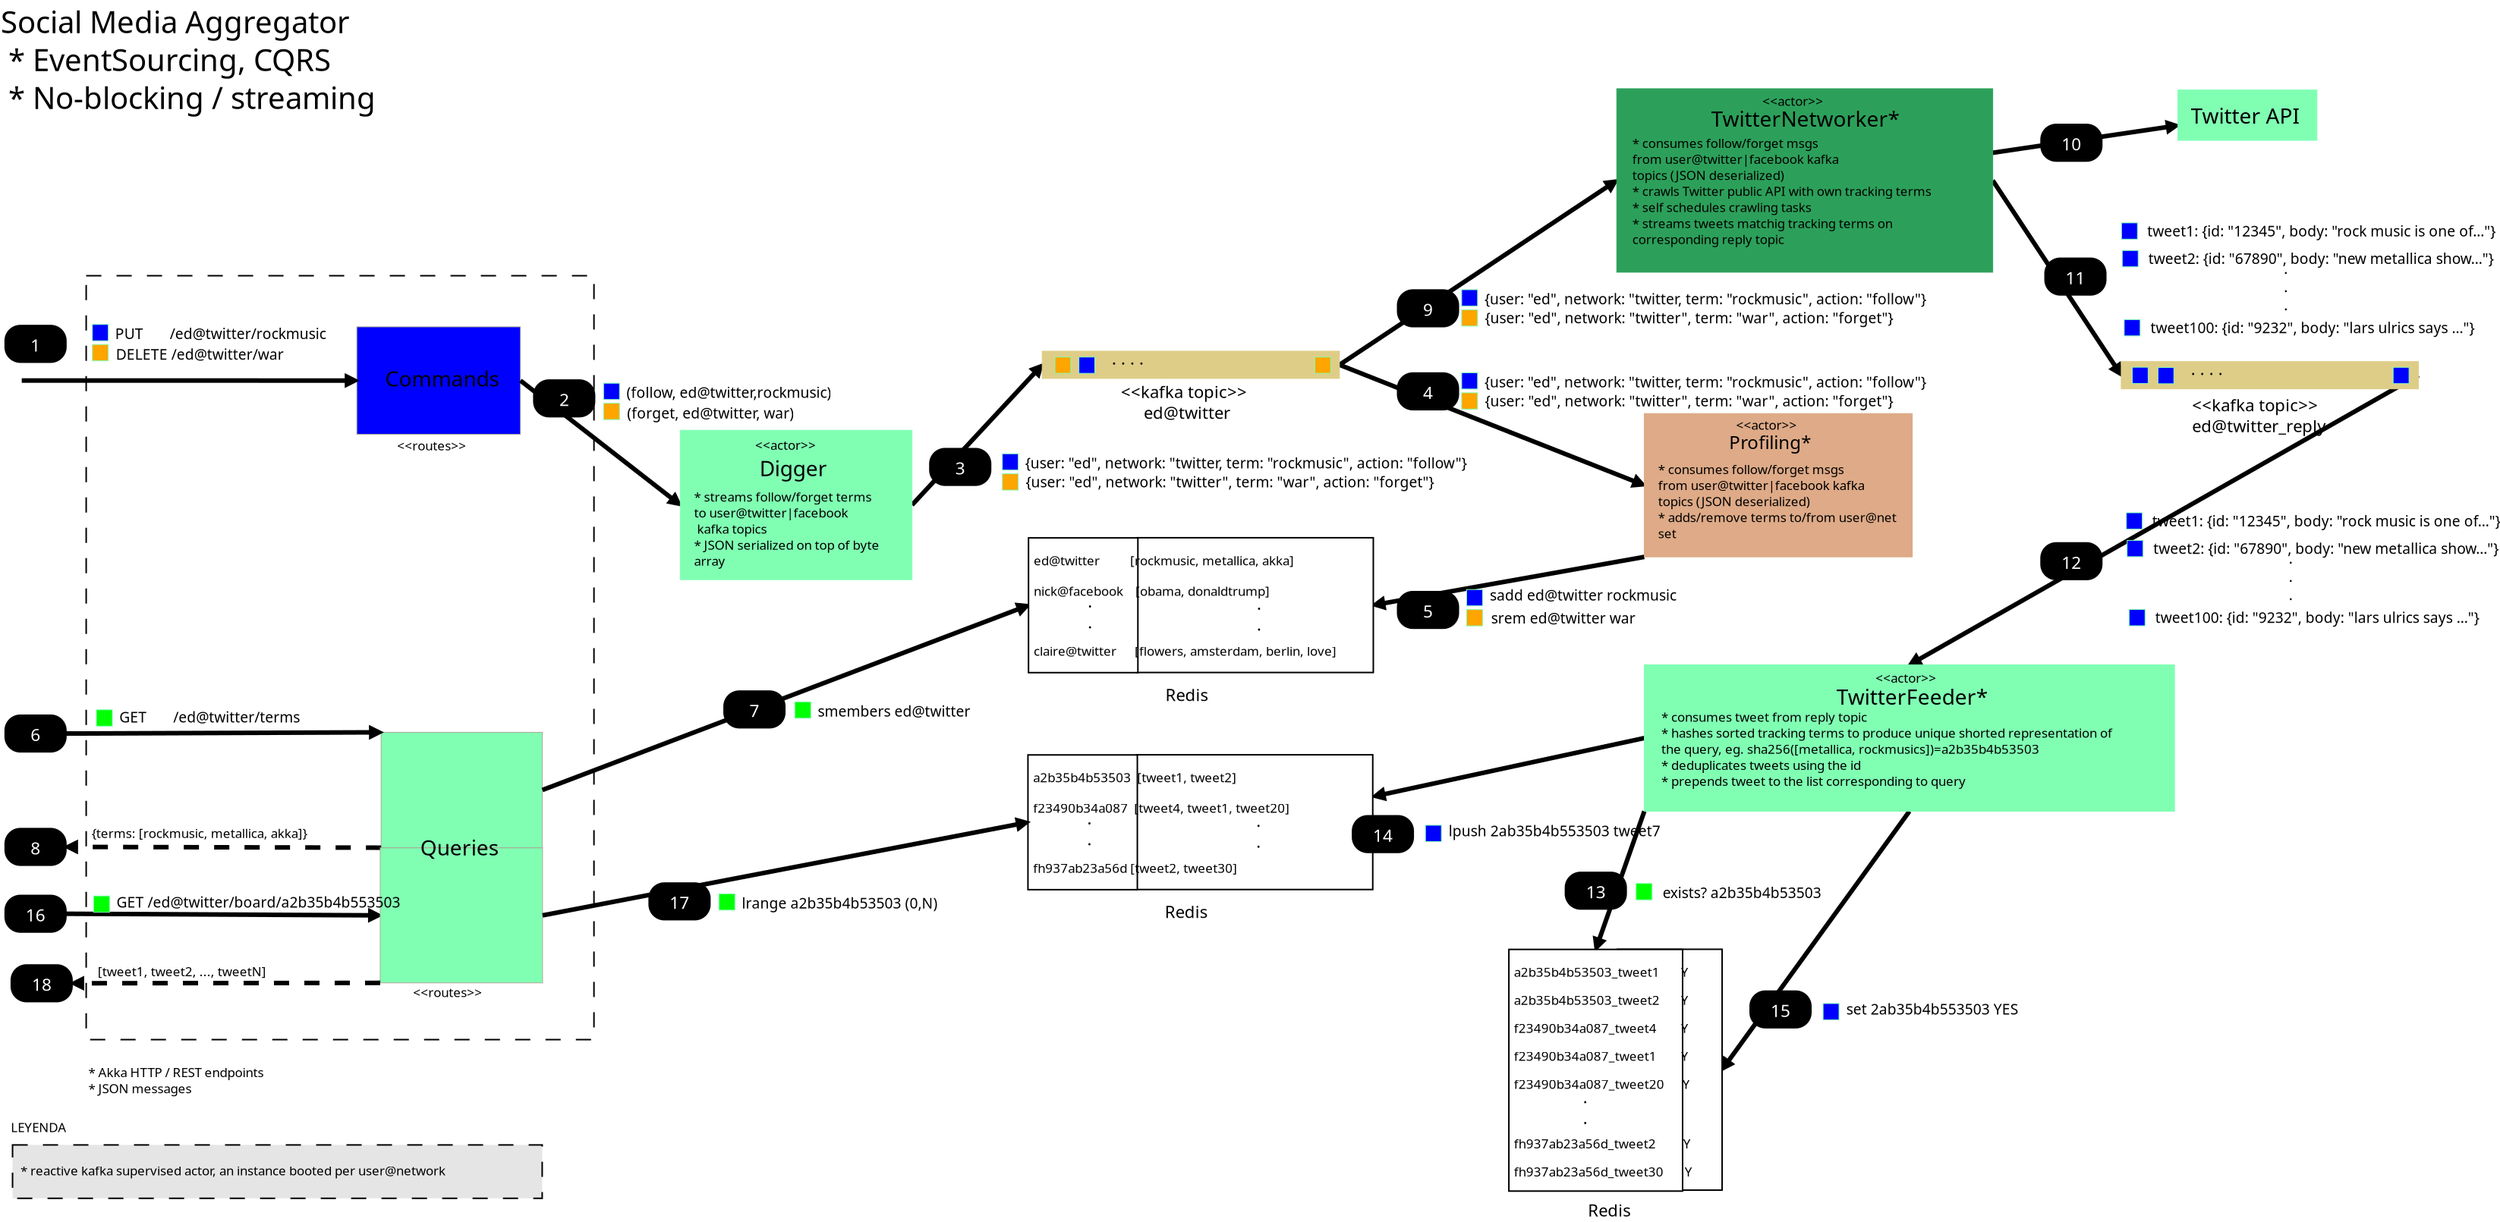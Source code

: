 <?xml version="1.0" encoding="UTF-8"?>
<dia:diagram xmlns:dia="http://www.lysator.liu.se/~alla/dia/">
  <dia:layer name="Background" visible="true" active="true">
    <dia:object type="Standard - Box" version="0" id="O0">
      <dia:attribute name="obj_pos">
        <dia:point val="-192.798,-99.317"/>
      </dia:attribute>
      <dia:attribute name="obj_bb">
        <dia:rectangle val="-192.848,-99.367;-159.295,-48.913"/>
      </dia:attribute>
      <dia:attribute name="elem_corner">
        <dia:point val="-192.798,-99.317"/>
      </dia:attribute>
      <dia:attribute name="elem_width">
        <dia:real val="33.453"/>
      </dia:attribute>
      <dia:attribute name="elem_height">
        <dia:real val="50.353"/>
      </dia:attribute>
      <dia:attribute name="show_background">
        <dia:boolean val="true"/>
      </dia:attribute>
      <dia:attribute name="line_style">
        <dia:enum val="1"/>
      </dia:attribute>
    </dia:object>
    <dia:object type="Standard - Text" version="1" id="O1">
      <dia:attribute name="obj_pos">
        <dia:point val="-198.426,-115.302"/>
      </dia:attribute>
      <dia:attribute name="obj_bb">
        <dia:rectangle val="-198.426,-117.16;-172.236,-109.83"/>
      </dia:attribute>
      <dia:attribute name="text">
        <dia:composite type="text">
          <dia:attribute name="string">
            <dia:string>#Social Media Aggregator 
 * EventSourcing, CQRS
 * No-blocking / streaming#</dia:string>
          </dia:attribute>
          <dia:attribute name="font">
            <dia:font family="'Segoe UI'" style="0" name="Courier"/>
          </dia:attribute>
          <dia:attribute name="height">
            <dia:real val="2.5"/>
          </dia:attribute>
          <dia:attribute name="pos">
            <dia:point val="-198.426,-115.302"/>
          </dia:attribute>
          <dia:attribute name="color">
            <dia:color val="#000000"/>
          </dia:attribute>
          <dia:attribute name="alignment">
            <dia:enum val="0"/>
          </dia:attribute>
        </dia:composite>
      </dia:attribute>
      <dia:attribute name="valign">
        <dia:enum val="3"/>
      </dia:attribute>
    </dia:object>
    <dia:object type="Standard - Text" version="1" id="O2">
      <dia:attribute name="obj_pos">
        <dia:point val="-150.707,-82.226"/>
      </dia:attribute>
      <dia:attribute name="obj_bb">
        <dia:rectangle val="-150.707,-83.246;-150.357,-81.966"/>
      </dia:attribute>
      <dia:attribute name="text">
        <dia:composite type="text">
          <dia:attribute name="string">
            <dia:string># #</dia:string>
          </dia:attribute>
          <dia:attribute name="font">
            <dia:font family="'Segoe UI'" style="0" name="Courier"/>
          </dia:attribute>
          <dia:attribute name="height">
            <dia:real val="1.375"/>
          </dia:attribute>
          <dia:attribute name="pos">
            <dia:point val="-150.707,-82.226"/>
          </dia:attribute>
          <dia:attribute name="color">
            <dia:color val="#000000"/>
          </dia:attribute>
          <dia:attribute name="alignment">
            <dia:enum val="0"/>
          </dia:attribute>
        </dia:composite>
      </dia:attribute>
      <dia:attribute name="valign">
        <dia:enum val="3"/>
      </dia:attribute>
    </dia:object>
    <dia:object type="Standard - Box" version="0" id="O3">
      <dia:attribute name="obj_pos">
        <dia:point val="-174.968,-95.946"/>
      </dia:attribute>
      <dia:attribute name="obj_bb">
        <dia:rectangle val="-174.968,-95.946;-164.19,-88.865"/>
      </dia:attribute>
      <dia:attribute name="elem_corner">
        <dia:point val="-174.968,-95.946"/>
      </dia:attribute>
      <dia:attribute name="elem_width">
        <dia:real val="10.777"/>
      </dia:attribute>
      <dia:attribute name="elem_height">
        <dia:real val="7.081"/>
      </dia:attribute>
      <dia:attribute name="border_width">
        <dia:real val="0"/>
      </dia:attribute>
      <dia:attribute name="border_color">
        <dia:color val="#aca793"/>
      </dia:attribute>
      <dia:attribute name="inner_color">
        <dia:color val="#0000ff"/>
      </dia:attribute>
      <dia:attribute name="show_background">
        <dia:boolean val="true"/>
      </dia:attribute>
    </dia:object>
    <dia:object type="Standard - Text" version="1" id="O4">
      <dia:attribute name="obj_pos">
        <dia:point val="-197.067,-101.261"/>
      </dia:attribute>
      <dia:attribute name="obj_bb">
        <dia:rectangle val="-197.067,-102.281;-196.717,-101.001"/>
      </dia:attribute>
      <dia:attribute name="text">
        <dia:composite type="text">
          <dia:attribute name="string">
            <dia:string># #</dia:string>
          </dia:attribute>
          <dia:attribute name="font">
            <dia:font family="'Segoe UI'" style="0" name="Courier"/>
          </dia:attribute>
          <dia:attribute name="height">
            <dia:real val="1.375"/>
          </dia:attribute>
          <dia:attribute name="pos">
            <dia:point val="-197.067,-101.261"/>
          </dia:attribute>
          <dia:attribute name="color">
            <dia:color val="#000000"/>
          </dia:attribute>
          <dia:attribute name="alignment">
            <dia:enum val="0"/>
          </dia:attribute>
        </dia:composite>
      </dia:attribute>
      <dia:attribute name="valign">
        <dia:enum val="3"/>
      </dia:attribute>
    </dia:object>
    <dia:object type="Standard - Text" version="1" id="O5">
      <dia:attribute name="obj_pos">
        <dia:point val="-173.095,-92.015"/>
      </dia:attribute>
      <dia:attribute name="obj_bb">
        <dia:rectangle val="-173.095,-93.315;-165.168,-89.935"/>
      </dia:attribute>
      <dia:attribute name="text">
        <dia:composite type="text">
          <dia:attribute name="string">
            <dia:string>#Commands
#</dia:string>
          </dia:attribute>
          <dia:attribute name="font">
            <dia:font family="'Segoe UI'" style="0" name="Courier"/>
          </dia:attribute>
          <dia:attribute name="height">
            <dia:real val="1.75"/>
          </dia:attribute>
          <dia:attribute name="pos">
            <dia:point val="-173.095,-92.015"/>
          </dia:attribute>
          <dia:attribute name="color">
            <dia:color val="#000000"/>
          </dia:attribute>
          <dia:attribute name="alignment">
            <dia:enum val="0"/>
          </dia:attribute>
        </dia:composite>
      </dia:attribute>
      <dia:attribute name="valign">
        <dia:enum val="3"/>
      </dia:attribute>
    </dia:object>
    <dia:object type="Standard - Line" version="0" id="O6">
      <dia:attribute name="obj_pos">
        <dia:point val="-197.042,-92.409"/>
      </dia:attribute>
      <dia:attribute name="obj_bb">
        <dia:rectangle val="-197.192,-92.899;-174.632,-91.914"/>
      </dia:attribute>
      <dia:attribute name="conn_endpoints">
        <dia:point val="-197.042,-92.409"/>
        <dia:point val="-174.967,-92.406"/>
      </dia:attribute>
      <dia:attribute name="numcp">
        <dia:int val="1"/>
      </dia:attribute>
      <dia:attribute name="line_width">
        <dia:real val="0.3"/>
      </dia:attribute>
      <dia:attribute name="end_arrow">
        <dia:enum val="3"/>
      </dia:attribute>
      <dia:attribute name="end_arrow_length">
        <dia:real val="0.5"/>
      </dia:attribute>
      <dia:attribute name="end_arrow_width">
        <dia:real val="0.5"/>
      </dia:attribute>
      <dia:connections>
        <dia:connection handle="1" to="O3" connection="8"/>
      </dia:connections>
    </dia:object>
    <dia:object type="Standard - Line" version="0" id="O7">
      <dia:attribute name="obj_pos">
        <dia:point val="-164.19,-92.406"/>
      </dia:attribute>
      <dia:attribute name="obj_bb">
        <dia:rectangle val="-164.401,-92.616;-153.394,-83.996"/>
      </dia:attribute>
      <dia:attribute name="conn_endpoints">
        <dia:point val="-164.19,-92.406"/>
        <dia:point val="-153.659,-84.206"/>
      </dia:attribute>
      <dia:attribute name="numcp">
        <dia:int val="1"/>
      </dia:attribute>
      <dia:attribute name="line_width">
        <dia:real val="0.3"/>
      </dia:attribute>
      <dia:attribute name="end_arrow">
        <dia:enum val="3"/>
      </dia:attribute>
      <dia:attribute name="end_arrow_length">
        <dia:real val="0.5"/>
      </dia:attribute>
      <dia:attribute name="end_arrow_width">
        <dia:real val="0.5"/>
      </dia:attribute>
      <dia:connections>
        <dia:connection handle="0" to="O3" connection="4"/>
        <dia:connection handle="1" to="O112" connection="3"/>
      </dia:connections>
    </dia:object>
    <dia:object type="Standard - Text" version="1" id="O8">
      <dia:attribute name="obj_pos">
        <dia:point val="-148.473,-81.769"/>
      </dia:attribute>
      <dia:attribute name="obj_bb">
        <dia:rectangle val="-148.473,-82.364;-148.473,-81.619"/>
      </dia:attribute>
      <dia:attribute name="text">
        <dia:composite type="text">
          <dia:attribute name="string">
            <dia:string>##</dia:string>
          </dia:attribute>
          <dia:attribute name="font">
            <dia:font family="sans" style="0" name="Helvetica"/>
          </dia:attribute>
          <dia:attribute name="height">
            <dia:real val="0.8"/>
          </dia:attribute>
          <dia:attribute name="pos">
            <dia:point val="-148.473,-81.769"/>
          </dia:attribute>
          <dia:attribute name="color">
            <dia:color val="#000000"/>
          </dia:attribute>
          <dia:attribute name="alignment">
            <dia:enum val="0"/>
          </dia:attribute>
        </dia:composite>
      </dia:attribute>
      <dia:attribute name="valign">
        <dia:enum val="3"/>
      </dia:attribute>
    </dia:object>
    <dia:object type="Standard - Text" version="1" id="O9">
      <dia:attribute name="obj_pos">
        <dia:point val="-190.885,-95.138"/>
      </dia:attribute>
      <dia:attribute name="obj_bb">
        <dia:rectangle val="-190.885,-96.028;-176.022,-94.911"/>
      </dia:attribute>
      <dia:attribute name="text">
        <dia:composite type="text">
          <dia:attribute name="string">
            <dia:string>#PUT       /ed@twitter/rockmusic#</dia:string>
          </dia:attribute>
          <dia:attribute name="font">
            <dia:font family="'Segoe UI'" style="0" name="Courier"/>
          </dia:attribute>
          <dia:attribute name="height">
            <dia:real val="1.199"/>
          </dia:attribute>
          <dia:attribute name="pos">
            <dia:point val="-190.885,-95.138"/>
          </dia:attribute>
          <dia:attribute name="color">
            <dia:color val="#000000"/>
          </dia:attribute>
          <dia:attribute name="alignment">
            <dia:enum val="0"/>
          </dia:attribute>
        </dia:composite>
      </dia:attribute>
      <dia:attribute name="valign">
        <dia:enum val="3"/>
      </dia:attribute>
    </dia:object>
    <dia:object type="UML - Activity" version="0" id="O10">
      <dia:attribute name="obj_pos">
        <dia:point val="-198.134,-96.031"/>
      </dia:attribute>
      <dia:attribute name="obj_bb">
        <dia:rectangle val="-198.184,-96.081;-194.084,-93.57"/>
      </dia:attribute>
      <dia:attribute name="meta">
        <dia:composite type="dict"/>
      </dia:attribute>
      <dia:attribute name="elem_corner">
        <dia:point val="-198.134,-96.031"/>
      </dia:attribute>
      <dia:attribute name="elem_width">
        <dia:real val="4"/>
      </dia:attribute>
      <dia:attribute name="elem_height">
        <dia:real val="2.411"/>
      </dia:attribute>
      <dia:attribute name="line_colour">
        <dia:color val="#000000"/>
      </dia:attribute>
      <dia:attribute name="fill_colour">
        <dia:color val="#000000"/>
      </dia:attribute>
      <dia:attribute name="text">
        <dia:composite type="text">
          <dia:attribute name="string">
            <dia:string>#1#</dia:string>
          </dia:attribute>
          <dia:attribute name="font">
            <dia:font family="'Segoe UI'" style="0" name="Courier"/>
          </dia:attribute>
          <dia:attribute name="height">
            <dia:real val="1.411"/>
          </dia:attribute>
          <dia:attribute name="pos">
            <dia:point val="-196.134,-94.481"/>
          </dia:attribute>
          <dia:attribute name="color">
            <dia:color val="#ffffff"/>
          </dia:attribute>
          <dia:attribute name="alignment">
            <dia:enum val="1"/>
          </dia:attribute>
        </dia:composite>
      </dia:attribute>
    </dia:object>
    <dia:object type="Standard - Line" version="0" id="O11">
      <dia:attribute name="obj_pos">
        <dia:point val="-138.393,-84.206"/>
      </dia:attribute>
      <dia:attribute name="obj_bb">
        <dia:rectangle val="-138.605,-93.69;-129.587,-83.994"/>
      </dia:attribute>
      <dia:attribute name="conn_endpoints">
        <dia:point val="-138.393,-84.206"/>
        <dia:point val="-129.816,-93.444"/>
      </dia:attribute>
      <dia:attribute name="numcp">
        <dia:int val="1"/>
      </dia:attribute>
      <dia:attribute name="line_width">
        <dia:real val="0.3"/>
      </dia:attribute>
      <dia:attribute name="end_arrow">
        <dia:enum val="3"/>
      </dia:attribute>
      <dia:attribute name="end_arrow_length">
        <dia:real val="0.5"/>
      </dia:attribute>
      <dia:attribute name="end_arrow_width">
        <dia:real val="0.5"/>
      </dia:attribute>
      <dia:connections>
        <dia:connection handle="0" to="O112" connection="4"/>
        <dia:connection handle="1" to="O116" connection="3"/>
      </dia:connections>
    </dia:object>
    <dia:object type="Standard - Line" version="0" id="O12">
      <dia:attribute name="obj_pos">
        <dia:point val="-110.232,-93.444"/>
      </dia:attribute>
      <dia:attribute name="obj_bb">
        <dia:rectangle val="-110.426,-93.639;-89.839,-85.264"/>
      </dia:attribute>
      <dia:attribute name="conn_endpoints">
        <dia:point val="-110.232,-93.444"/>
        <dia:point val="-90.151,-85.508"/>
      </dia:attribute>
      <dia:attribute name="numcp">
        <dia:int val="1"/>
      </dia:attribute>
      <dia:attribute name="line_width">
        <dia:real val="0.3"/>
      </dia:attribute>
      <dia:attribute name="end_arrow">
        <dia:enum val="3"/>
      </dia:attribute>
      <dia:attribute name="end_arrow_length">
        <dia:real val="0.5"/>
      </dia:attribute>
      <dia:attribute name="end_arrow_width">
        <dia:real val="0.5"/>
      </dia:attribute>
      <dia:connections>
        <dia:connection handle="0" to="O116" connection="4"/>
        <dia:connection handle="1" to="O28" connection="3"/>
      </dia:connections>
    </dia:object>
    <dia:object type="Standard - Line" version="0" id="O13">
      <dia:attribute name="obj_pos">
        <dia:point val="-90.151,-80.783"/>
      </dia:attribute>
      <dia:attribute name="obj_bb">
        <dia:rectangle val="-108.333,-80.957;-89.977,-77.233"/>
      </dia:attribute>
      <dia:attribute name="conn_endpoints">
        <dia:point val="-90.151,-80.783"/>
        <dia:point val="-108.002,-77.604"/>
      </dia:attribute>
      <dia:attribute name="numcp">
        <dia:int val="1"/>
      </dia:attribute>
      <dia:attribute name="line_width">
        <dia:real val="0.3"/>
      </dia:attribute>
      <dia:attribute name="end_arrow">
        <dia:enum val="3"/>
      </dia:attribute>
      <dia:attribute name="end_arrow_length">
        <dia:real val="0.5"/>
      </dia:attribute>
      <dia:attribute name="end_arrow_width">
        <dia:real val="0.5"/>
      </dia:attribute>
      <dia:connections>
        <dia:connection handle="0" to="O28" connection="5"/>
        <dia:connection handle="1" to="O31" connection="4"/>
      </dia:connections>
    </dia:object>
    <dia:object type="Standard - Text" version="1" id="O14">
      <dia:attribute name="obj_pos">
        <dia:point val="-190.837,-93.775"/>
      </dia:attribute>
      <dia:attribute name="obj_bb">
        <dia:rectangle val="-190.837,-94.665;-179.105,-93.548"/>
      </dia:attribute>
      <dia:attribute name="text">
        <dia:composite type="text">
          <dia:attribute name="string">
            <dia:string>#DELETE /ed@twitter/war#</dia:string>
          </dia:attribute>
          <dia:attribute name="font">
            <dia:font family="'Segoe UI'" style="0" name="Courier"/>
          </dia:attribute>
          <dia:attribute name="height">
            <dia:real val="1.199"/>
          </dia:attribute>
          <dia:attribute name="pos">
            <dia:point val="-190.837,-93.775"/>
          </dia:attribute>
          <dia:attribute name="color">
            <dia:color val="#000000"/>
          </dia:attribute>
          <dia:attribute name="alignment">
            <dia:enum val="0"/>
          </dia:attribute>
        </dia:composite>
      </dia:attribute>
      <dia:attribute name="valign">
        <dia:enum val="3"/>
      </dia:attribute>
    </dia:object>
    <dia:object type="Standard - Box" version="0" id="O15">
      <dia:attribute name="obj_pos">
        <dia:point val="-192.389,-94.783"/>
      </dia:attribute>
      <dia:attribute name="obj_bb">
        <dia:rectangle val="-192.389,-94.783;-191.342,-93.71"/>
      </dia:attribute>
      <dia:attribute name="elem_corner">
        <dia:point val="-192.389,-94.783"/>
      </dia:attribute>
      <dia:attribute name="elem_width">
        <dia:real val="1.047"/>
      </dia:attribute>
      <dia:attribute name="elem_height">
        <dia:real val="1.074"/>
      </dia:attribute>
      <dia:attribute name="border_width">
        <dia:real val="0"/>
      </dia:attribute>
      <dia:attribute name="border_color">
        <dia:color val="#80ffb3"/>
      </dia:attribute>
      <dia:attribute name="inner_color">
        <dia:color val="#ffa500"/>
      </dia:attribute>
      <dia:attribute name="show_background">
        <dia:boolean val="true"/>
      </dia:attribute>
    </dia:object>
    <dia:object type="Standard - Box" version="0" id="O16">
      <dia:attribute name="obj_pos">
        <dia:point val="-192.389,-96.104"/>
      </dia:attribute>
      <dia:attribute name="obj_bb">
        <dia:rectangle val="-192.389,-96.104;-191.342,-95.031"/>
      </dia:attribute>
      <dia:attribute name="elem_corner">
        <dia:point val="-192.389,-96.104"/>
      </dia:attribute>
      <dia:attribute name="elem_width">
        <dia:real val="1.047"/>
      </dia:attribute>
      <dia:attribute name="elem_height">
        <dia:real val="1.074"/>
      </dia:attribute>
      <dia:attribute name="border_width">
        <dia:real val="0"/>
      </dia:attribute>
      <dia:attribute name="border_color">
        <dia:color val="#80ffb3"/>
      </dia:attribute>
      <dia:attribute name="inner_color">
        <dia:color val="#0000ff"/>
      </dia:attribute>
      <dia:attribute name="show_background">
        <dia:boolean val="true"/>
      </dia:attribute>
    </dia:object>
    <dia:object type="Standard - Box" version="0" id="O17">
      <dia:attribute name="obj_pos">
        <dia:point val="-173.368,-69.22"/>
      </dia:attribute>
      <dia:attribute name="obj_bb">
        <dia:rectangle val="-173.368,-69.22;-162.745,-61.616"/>
      </dia:attribute>
      <dia:attribute name="elem_corner">
        <dia:point val="-173.368,-69.22"/>
      </dia:attribute>
      <dia:attribute name="elem_width">
        <dia:real val="10.622"/>
      </dia:attribute>
      <dia:attribute name="elem_height">
        <dia:real val="7.604"/>
      </dia:attribute>
      <dia:attribute name="border_width">
        <dia:real val="0"/>
      </dia:attribute>
      <dia:attribute name="border_color">
        <dia:color val="#aca793"/>
      </dia:attribute>
      <dia:attribute name="inner_color">
        <dia:color val="#80ffb3"/>
      </dia:attribute>
      <dia:attribute name="show_background">
        <dia:boolean val="true"/>
      </dia:attribute>
    </dia:object>
    <dia:object type="Standard - Line" version="0" id="O18">
      <dia:attribute name="obj_pos">
        <dia:point val="-194.134,-69.14"/>
      </dia:attribute>
      <dia:attribute name="obj_bb">
        <dia:rectangle val="-194.285,-69.71;-173.032,-68.724"/>
      </dia:attribute>
      <dia:attribute name="conn_endpoints">
        <dia:point val="-194.134,-69.14"/>
        <dia:point val="-173.368,-69.22"/>
      </dia:attribute>
      <dia:attribute name="numcp">
        <dia:int val="1"/>
      </dia:attribute>
      <dia:attribute name="line_width">
        <dia:real val="0.3"/>
      </dia:attribute>
      <dia:attribute name="end_arrow">
        <dia:enum val="3"/>
      </dia:attribute>
      <dia:attribute name="end_arrow_length">
        <dia:real val="0.5"/>
      </dia:attribute>
      <dia:attribute name="end_arrow_width">
        <dia:real val="0.5"/>
      </dia:attribute>
      <dia:connections>
        <dia:connection handle="0" to="O20" connection="4"/>
        <dia:connection handle="1" to="O17" connection="0"/>
      </dia:connections>
    </dia:object>
    <dia:object type="Standard - Text" version="1" id="O19">
      <dia:attribute name="obj_pos">
        <dia:point val="-190.617,-69.867"/>
      </dia:attribute>
      <dia:attribute name="obj_bb">
        <dia:rectangle val="-190.617,-70.757;-177.787,-69.639"/>
      </dia:attribute>
      <dia:attribute name="text">
        <dia:composite type="text">
          <dia:attribute name="string">
            <dia:string>#GET       /ed@twitter/terms#</dia:string>
          </dia:attribute>
          <dia:attribute name="font">
            <dia:font family="'Segoe UI'" style="0" name="Courier"/>
          </dia:attribute>
          <dia:attribute name="height">
            <dia:real val="1.199"/>
          </dia:attribute>
          <dia:attribute name="pos">
            <dia:point val="-190.617,-69.867"/>
          </dia:attribute>
          <dia:attribute name="color">
            <dia:color val="#000000"/>
          </dia:attribute>
          <dia:attribute name="alignment">
            <dia:enum val="0"/>
          </dia:attribute>
        </dia:composite>
      </dia:attribute>
      <dia:attribute name="valign">
        <dia:enum val="3"/>
      </dia:attribute>
    </dia:object>
    <dia:object type="UML - Activity" version="0" id="O20">
      <dia:attribute name="obj_pos">
        <dia:point val="-198.134,-70.346"/>
      </dia:attribute>
      <dia:attribute name="obj_bb">
        <dia:rectangle val="-198.184,-70.395;-194.084,-67.884"/>
      </dia:attribute>
      <dia:attribute name="meta">
        <dia:composite type="dict"/>
      </dia:attribute>
      <dia:attribute name="elem_corner">
        <dia:point val="-198.134,-70.346"/>
      </dia:attribute>
      <dia:attribute name="elem_width">
        <dia:real val="4"/>
      </dia:attribute>
      <dia:attribute name="elem_height">
        <dia:real val="2.411"/>
      </dia:attribute>
      <dia:attribute name="line_colour">
        <dia:color val="#000000"/>
      </dia:attribute>
      <dia:attribute name="fill_colour">
        <dia:color val="#000000"/>
      </dia:attribute>
      <dia:attribute name="text">
        <dia:composite type="text">
          <dia:attribute name="string">
            <dia:string>#6#</dia:string>
          </dia:attribute>
          <dia:attribute name="font">
            <dia:font family="'Segoe UI'" style="0" name="Courier"/>
          </dia:attribute>
          <dia:attribute name="height">
            <dia:real val="1.411"/>
          </dia:attribute>
          <dia:attribute name="pos">
            <dia:point val="-196.134,-68.796"/>
          </dia:attribute>
          <dia:attribute name="color">
            <dia:color val="#ffffff"/>
          </dia:attribute>
          <dia:attribute name="alignment">
            <dia:enum val="1"/>
          </dia:attribute>
        </dia:composite>
      </dia:attribute>
    </dia:object>
    <dia:object type="Standard - Box" version="0" id="O21">
      <dia:attribute name="obj_pos">
        <dia:point val="-192.122,-70.703"/>
      </dia:attribute>
      <dia:attribute name="obj_bb">
        <dia:rectangle val="-192.122,-70.703;-191.074,-69.629"/>
      </dia:attribute>
      <dia:attribute name="elem_corner">
        <dia:point val="-192.122,-70.703"/>
      </dia:attribute>
      <dia:attribute name="elem_width">
        <dia:real val="1.047"/>
      </dia:attribute>
      <dia:attribute name="elem_height">
        <dia:real val="1.074"/>
      </dia:attribute>
      <dia:attribute name="border_width">
        <dia:real val="0"/>
      </dia:attribute>
      <dia:attribute name="border_color">
        <dia:color val="#80ffb3"/>
      </dia:attribute>
      <dia:attribute name="inner_color">
        <dia:color val="#00ff00"/>
      </dia:attribute>
      <dia:attribute name="show_background">
        <dia:boolean val="true"/>
      </dia:attribute>
    </dia:object>
    <dia:object type="Standard - Line" version="0" id="O22">
      <dia:attribute name="obj_pos">
        <dia:point val="-162.745,-65.418"/>
      </dia:attribute>
      <dia:attribute name="obj_bb">
        <dia:rectangle val="-162.939,-77.845;-130.404,-65.224"/>
      </dia:attribute>
      <dia:attribute name="conn_endpoints">
        <dia:point val="-162.745,-65.418"/>
        <dia:point val="-130.718,-77.596"/>
      </dia:attribute>
      <dia:attribute name="numcp">
        <dia:int val="1"/>
      </dia:attribute>
      <dia:attribute name="line_width">
        <dia:real val="0.3"/>
      </dia:attribute>
      <dia:attribute name="end_arrow">
        <dia:enum val="3"/>
      </dia:attribute>
      <dia:attribute name="end_arrow_length">
        <dia:real val="0.5"/>
      </dia:attribute>
      <dia:attribute name="end_arrow_width">
        <dia:real val="0.5"/>
      </dia:attribute>
      <dia:connections>
        <dia:connection handle="0" to="O17" connection="4"/>
        <dia:connection handle="1" to="O32" connection="3"/>
      </dia:connections>
    </dia:object>
    <dia:object type="Standard - Text" version="1" id="O23">
      <dia:attribute name="obj_pos">
        <dia:point val="-192.65,-46.491"/>
      </dia:attribute>
      <dia:attribute name="obj_bb">
        <dia:rectangle val="-192.65,-47.279;-179.978,-45.233"/>
      </dia:attribute>
      <dia:attribute name="text">
        <dia:composite type="text">
          <dia:attribute name="string">
            <dia:string>#* Akka HTTP / REST endpoints
* JSON messages#</dia:string>
          </dia:attribute>
          <dia:attribute name="font">
            <dia:font family="'Segoe UI'" style="0" name="Courier"/>
          </dia:attribute>
          <dia:attribute name="height">
            <dia:real val="1.058"/>
          </dia:attribute>
          <dia:attribute name="pos">
            <dia:point val="-192.65,-46.491"/>
          </dia:attribute>
          <dia:attribute name="color">
            <dia:color val="#000000"/>
          </dia:attribute>
          <dia:attribute name="alignment">
            <dia:enum val="0"/>
          </dia:attribute>
        </dia:composite>
      </dia:attribute>
      <dia:attribute name="valign">
        <dia:enum val="3"/>
      </dia:attribute>
    </dia:object>
    <dia:object type="Standard - Line" version="0" id="O24">
      <dia:attribute name="obj_pos">
        <dia:point val="-173.368,-61.616"/>
      </dia:attribute>
      <dia:attribute name="obj_bb">
        <dia:rectangle val="-194.47,-62.158;-173.217,-61.172"/>
      </dia:attribute>
      <dia:attribute name="conn_endpoints">
        <dia:point val="-173.368,-61.616"/>
        <dia:point val="-194.134,-61.667"/>
      </dia:attribute>
      <dia:attribute name="numcp">
        <dia:int val="1"/>
      </dia:attribute>
      <dia:attribute name="line_width">
        <dia:real val="0.3"/>
      </dia:attribute>
      <dia:attribute name="line_style">
        <dia:enum val="1"/>
      </dia:attribute>
      <dia:attribute name="end_arrow">
        <dia:enum val="3"/>
      </dia:attribute>
      <dia:attribute name="end_arrow_length">
        <dia:real val="0.5"/>
      </dia:attribute>
      <dia:attribute name="end_arrow_width">
        <dia:real val="0.5"/>
      </dia:attribute>
      <dia:connections>
        <dia:connection handle="0" to="O17" connection="5"/>
        <dia:connection handle="1" to="O25" connection="4"/>
      </dia:connections>
    </dia:object>
    <dia:object type="UML - Activity" version="0" id="O25">
      <dia:attribute name="obj_pos">
        <dia:point val="-198.134,-62.872"/>
      </dia:attribute>
      <dia:attribute name="obj_bb">
        <dia:rectangle val="-198.184,-62.922;-194.084,-60.411"/>
      </dia:attribute>
      <dia:attribute name="meta">
        <dia:composite type="dict"/>
      </dia:attribute>
      <dia:attribute name="elem_corner">
        <dia:point val="-198.134,-62.872"/>
      </dia:attribute>
      <dia:attribute name="elem_width">
        <dia:real val="4"/>
      </dia:attribute>
      <dia:attribute name="elem_height">
        <dia:real val="2.411"/>
      </dia:attribute>
      <dia:attribute name="line_colour">
        <dia:color val="#000000"/>
      </dia:attribute>
      <dia:attribute name="fill_colour">
        <dia:color val="#000000"/>
      </dia:attribute>
      <dia:attribute name="text">
        <dia:composite type="text">
          <dia:attribute name="string">
            <dia:string>#8#</dia:string>
          </dia:attribute>
          <dia:attribute name="font">
            <dia:font family="'Segoe UI'" style="0" name="Courier"/>
          </dia:attribute>
          <dia:attribute name="height">
            <dia:real val="1.411"/>
          </dia:attribute>
          <dia:attribute name="pos">
            <dia:point val="-196.134,-61.322"/>
          </dia:attribute>
          <dia:attribute name="color">
            <dia:color val="#ffffff"/>
          </dia:attribute>
          <dia:attribute name="alignment">
            <dia:enum val="1"/>
          </dia:attribute>
        </dia:composite>
      </dia:attribute>
    </dia:object>
    <dia:object type="Standard - Text" version="1" id="O26">
      <dia:attribute name="obj_pos">
        <dia:point val="-192.444,-62.26"/>
      </dia:attribute>
      <dia:attribute name="obj_bb">
        <dia:rectangle val="-192.444,-63.047;-176.411,-62.06"/>
      </dia:attribute>
      <dia:attribute name="text">
        <dia:composite type="text">
          <dia:attribute name="string">
            <dia:string>#{terms: [rockmusic, metallica, akka]}#</dia:string>
          </dia:attribute>
          <dia:attribute name="font">
            <dia:font family="'Segoe UI'" style="0" name="Courier"/>
          </dia:attribute>
          <dia:attribute name="height">
            <dia:real val="1.058"/>
          </dia:attribute>
          <dia:attribute name="pos">
            <dia:point val="-192.444,-62.26"/>
          </dia:attribute>
          <dia:attribute name="color">
            <dia:color val="#000000"/>
          </dia:attribute>
          <dia:attribute name="alignment">
            <dia:enum val="0"/>
          </dia:attribute>
        </dia:composite>
      </dia:attribute>
      <dia:attribute name="valign">
        <dia:enum val="3"/>
      </dia:attribute>
    </dia:object>
    <dia:object type="Standard - Line" version="0" id="O27">
      <dia:attribute name="obj_pos">
        <dia:point val="-110.232,-93.444"/>
      </dia:attribute>
      <dia:attribute name="obj_bb">
        <dia:rectangle val="-110.44,-105.804;-91.685,-93.236"/>
      </dia:attribute>
      <dia:attribute name="conn_endpoints">
        <dia:point val="-110.232,-93.444"/>
        <dia:point val="-91.964,-105.596"/>
      </dia:attribute>
      <dia:attribute name="numcp">
        <dia:int val="1"/>
      </dia:attribute>
      <dia:attribute name="line_width">
        <dia:real val="0.3"/>
      </dia:attribute>
      <dia:attribute name="end_arrow">
        <dia:enum val="3"/>
      </dia:attribute>
      <dia:attribute name="end_arrow_length">
        <dia:real val="0.5"/>
      </dia:attribute>
      <dia:attribute name="end_arrow_width">
        <dia:real val="0.5"/>
      </dia:attribute>
      <dia:connections>
        <dia:connection handle="0" to="O116" connection="4"/>
        <dia:connection handle="1" to="O122" connection="3"/>
      </dia:connections>
    </dia:object>
    <dia:object type="Standard - Box" version="0" id="O28">
      <dia:attribute name="obj_pos">
        <dia:point val="-90.151,-90.233"/>
      </dia:attribute>
      <dia:attribute name="obj_bb">
        <dia:rectangle val="-90.151,-90.233;-72.494,-80.783"/>
      </dia:attribute>
      <dia:attribute name="elem_corner">
        <dia:point val="-90.151,-90.233"/>
      </dia:attribute>
      <dia:attribute name="elem_width">
        <dia:real val="17.657"/>
      </dia:attribute>
      <dia:attribute name="elem_height">
        <dia:real val="9.45"/>
      </dia:attribute>
      <dia:attribute name="border_width">
        <dia:real val="0"/>
      </dia:attribute>
      <dia:attribute name="border_color">
        <dia:color val="#deaa87"/>
      </dia:attribute>
      <dia:attribute name="inner_color">
        <dia:color val="#deaa87"/>
      </dia:attribute>
      <dia:attribute name="show_background">
        <dia:boolean val="true"/>
      </dia:attribute>
    </dia:object>
    <dia:object type="Standard - Text" version="1" id="O29">
      <dia:attribute name="obj_pos">
        <dia:point val="-84.567,-87.895"/>
      </dia:attribute>
      <dia:attribute name="obj_bb">
        <dia:rectangle val="-84.567,-89.01;-79.122,-87.613"/>
      </dia:attribute>
      <dia:attribute name="text">
        <dia:composite type="text">
          <dia:attribute name="string">
            <dia:string>#Profiling*#</dia:string>
          </dia:attribute>
          <dia:attribute name="font">
            <dia:font family="'Segoe UI'" style="0" name="Courier"/>
          </dia:attribute>
          <dia:attribute name="height">
            <dia:real val="1.5"/>
          </dia:attribute>
          <dia:attribute name="pos">
            <dia:point val="-84.567,-87.895"/>
          </dia:attribute>
          <dia:attribute name="color">
            <dia:color val="#000000"/>
          </dia:attribute>
          <dia:attribute name="alignment">
            <dia:enum val="0"/>
          </dia:attribute>
        </dia:composite>
      </dia:attribute>
      <dia:attribute name="valign">
        <dia:enum val="3"/>
      </dia:attribute>
    </dia:object>
    <dia:object type="Standard - Text" version="1" id="O30">
      <dia:attribute name="obj_pos">
        <dia:point val="-89.24,-86.248"/>
      </dia:attribute>
      <dia:attribute name="obj_bb">
        <dia:rectangle val="-89.24,-87.035;-72.543,-80.756"/>
      </dia:attribute>
      <dia:attribute name="text">
        <dia:composite type="text">
          <dia:attribute name="string">
            <dia:string>#* consumes follow/forget msgs 
from user@twitter|facebook kafka
topics (JSON deserialized)
* adds/remove terms to/from user@net
set
#</dia:string>
          </dia:attribute>
          <dia:attribute name="font">
            <dia:font family="'Segoe UI'" style="0" name="Courier"/>
          </dia:attribute>
          <dia:attribute name="height">
            <dia:real val="1.058"/>
          </dia:attribute>
          <dia:attribute name="pos">
            <dia:point val="-89.24,-86.248"/>
          </dia:attribute>
          <dia:attribute name="color">
            <dia:color val="#000000"/>
          </dia:attribute>
          <dia:attribute name="alignment">
            <dia:enum val="0"/>
          </dia:attribute>
        </dia:composite>
      </dia:attribute>
      <dia:attribute name="valign">
        <dia:enum val="3"/>
      </dia:attribute>
    </dia:object>
    <dia:group>
      <dia:object type="Standard - Box" version="0" id="O31">
        <dia:attribute name="obj_pos">
          <dia:point val="-123.571,-82.046"/>
        </dia:attribute>
        <dia:attribute name="obj_bb">
          <dia:rectangle val="-123.621,-82.096;-107.952,-73.112"/>
        </dia:attribute>
        <dia:attribute name="elem_corner">
          <dia:point val="-123.571,-82.046"/>
        </dia:attribute>
        <dia:attribute name="elem_width">
          <dia:real val="15.569"/>
        </dia:attribute>
        <dia:attribute name="elem_height">
          <dia:real val="8.883"/>
        </dia:attribute>
        <dia:attribute name="show_background">
          <dia:boolean val="true"/>
        </dia:attribute>
      </dia:object>
      <dia:object type="Standard - Box" version="0" id="O32">
        <dia:attribute name="obj_pos">
          <dia:point val="-130.718,-82.037"/>
        </dia:attribute>
        <dia:attribute name="obj_bb">
          <dia:rectangle val="-130.768,-82.087;-123.462,-73.104"/>
        </dia:attribute>
        <dia:attribute name="elem_corner">
          <dia:point val="-130.718,-82.037"/>
        </dia:attribute>
        <dia:attribute name="elem_width">
          <dia:real val="7.206"/>
        </dia:attribute>
        <dia:attribute name="elem_height">
          <dia:real val="8.883"/>
        </dia:attribute>
        <dia:attribute name="show_background">
          <dia:boolean val="true"/>
        </dia:attribute>
      </dia:object>
      <dia:object type="Standard - Text" version="1" id="O33">
        <dia:attribute name="obj_pos">
          <dia:point val="-130.381,-80.233"/>
        </dia:attribute>
        <dia:attribute name="obj_bb">
          <dia:rectangle val="-130.381,-81.02;-111.036,-80.033"/>
        </dia:attribute>
        <dia:attribute name="text">
          <dia:composite type="text">
            <dia:attribute name="string">
              <dia:string>#ed@twitter          [rockmusic, metallica, akka]#</dia:string>
            </dia:attribute>
            <dia:attribute name="font">
              <dia:font family="'Segoe UI'" style="0" name="Courier"/>
            </dia:attribute>
            <dia:attribute name="height">
              <dia:real val="1.058"/>
            </dia:attribute>
            <dia:attribute name="pos">
              <dia:point val="-130.381,-80.233"/>
            </dia:attribute>
            <dia:attribute name="color">
              <dia:color val="#000000"/>
            </dia:attribute>
            <dia:attribute name="alignment">
              <dia:enum val="0"/>
            </dia:attribute>
          </dia:composite>
        </dia:attribute>
        <dia:attribute name="valign">
          <dia:enum val="3"/>
        </dia:attribute>
      </dia:object>
      <dia:object type="Standard - Text" version="1" id="O34">
        <dia:attribute name="obj_pos">
          <dia:point val="-130.381,-78.223"/>
        </dia:attribute>
        <dia:attribute name="obj_bb">
          <dia:rectangle val="-130.381,-79.01;-113.273,-78.023"/>
        </dia:attribute>
        <dia:attribute name="text">
          <dia:composite type="text">
            <dia:attribute name="string">
              <dia:string>#nick@facebook    [obama, donaldtrump]#</dia:string>
            </dia:attribute>
            <dia:attribute name="font">
              <dia:font family="'Segoe UI'" style="0" name="Courier"/>
            </dia:attribute>
            <dia:attribute name="height">
              <dia:real val="1.058"/>
            </dia:attribute>
            <dia:attribute name="pos">
              <dia:point val="-130.381,-78.223"/>
            </dia:attribute>
            <dia:attribute name="color">
              <dia:color val="#000000"/>
            </dia:attribute>
            <dia:attribute name="alignment">
              <dia:enum val="0"/>
            </dia:attribute>
          </dia:composite>
        </dia:attribute>
        <dia:attribute name="valign">
          <dia:enum val="3"/>
        </dia:attribute>
      </dia:object>
      <dia:object type="Standard - Text" version="1" id="O35">
        <dia:attribute name="obj_pos">
          <dia:point val="-130.381,-74.267"/>
        </dia:attribute>
        <dia:attribute name="obj_bb">
          <dia:rectangle val="-130.381,-75.055;-108.423,-74.067"/>
        </dia:attribute>
        <dia:attribute name="text">
          <dia:composite type="text">
            <dia:attribute name="string">
              <dia:string>#claire@twitter      [flowers, amsterdam, berlin, love]#</dia:string>
            </dia:attribute>
            <dia:attribute name="font">
              <dia:font family="'Segoe UI'" style="0" name="Courier"/>
            </dia:attribute>
            <dia:attribute name="height">
              <dia:real val="1.058"/>
            </dia:attribute>
            <dia:attribute name="pos">
              <dia:point val="-130.381,-74.267"/>
            </dia:attribute>
            <dia:attribute name="color">
              <dia:color val="#000000"/>
            </dia:attribute>
            <dia:attribute name="alignment">
              <dia:enum val="0"/>
            </dia:attribute>
          </dia:composite>
        </dia:attribute>
        <dia:attribute name="valign">
          <dia:enum val="3"/>
        </dia:attribute>
      </dia:object>
      <dia:object type="Standard - Text" version="1" id="O36">
        <dia:attribute name="obj_pos">
          <dia:point val="-126.814,-77.445"/>
        </dia:attribute>
        <dia:attribute name="obj_bb">
          <dia:rectangle val="-126.814,-78.465;-126.464,-75.81"/>
        </dia:attribute>
        <dia:attribute name="text">
          <dia:composite type="text">
            <dia:attribute name="string">
              <dia:string>#.
.#</dia:string>
            </dia:attribute>
            <dia:attribute name="font">
              <dia:font family="'Segoe UI'" style="0" name="Courier"/>
            </dia:attribute>
            <dia:attribute name="height">
              <dia:real val="1.375"/>
            </dia:attribute>
            <dia:attribute name="pos">
              <dia:point val="-126.814,-77.445"/>
            </dia:attribute>
            <dia:attribute name="color">
              <dia:color val="#000000"/>
            </dia:attribute>
            <dia:attribute name="alignment">
              <dia:enum val="0"/>
            </dia:attribute>
          </dia:composite>
        </dia:attribute>
        <dia:attribute name="valign">
          <dia:enum val="3"/>
        </dia:attribute>
      </dia:object>
      <dia:object type="Standard - Text" version="1" id="O37">
        <dia:attribute name="obj_pos">
          <dia:point val="-115.682,-77.291"/>
        </dia:attribute>
        <dia:attribute name="obj_bb">
          <dia:rectangle val="-115.682,-78.311;-115.332,-75.656"/>
        </dia:attribute>
        <dia:attribute name="text">
          <dia:composite type="text">
            <dia:attribute name="string">
              <dia:string>#.
.#</dia:string>
            </dia:attribute>
            <dia:attribute name="font">
              <dia:font family="'Segoe UI'" style="0" name="Courier"/>
            </dia:attribute>
            <dia:attribute name="height">
              <dia:real val="1.375"/>
            </dia:attribute>
            <dia:attribute name="pos">
              <dia:point val="-115.682,-77.291"/>
            </dia:attribute>
            <dia:attribute name="color">
              <dia:color val="#000000"/>
            </dia:attribute>
            <dia:attribute name="alignment">
              <dia:enum val="0"/>
            </dia:attribute>
          </dia:composite>
        </dia:attribute>
        <dia:attribute name="valign">
          <dia:enum val="3"/>
        </dia:attribute>
      </dia:object>
      <dia:object type="Standard - Text" version="1" id="O38">
        <dia:attribute name="obj_pos">
          <dia:point val="-121.703,-71.286"/>
        </dia:attribute>
        <dia:attribute name="obj_bb">
          <dia:rectangle val="-121.703,-72.306;-118.735,-71.026"/>
        </dia:attribute>
        <dia:attribute name="text">
          <dia:composite type="text">
            <dia:attribute name="string">
              <dia:string>#Redis#</dia:string>
            </dia:attribute>
            <dia:attribute name="font">
              <dia:font family="'Segoe UI'" style="0" name="Courier"/>
            </dia:attribute>
            <dia:attribute name="height">
              <dia:real val="1.375"/>
            </dia:attribute>
            <dia:attribute name="pos">
              <dia:point val="-121.703,-71.286"/>
            </dia:attribute>
            <dia:attribute name="color">
              <dia:color val="#000000"/>
            </dia:attribute>
            <dia:attribute name="alignment">
              <dia:enum val="0"/>
            </dia:attribute>
          </dia:composite>
        </dia:attribute>
        <dia:attribute name="valign">
          <dia:enum val="3"/>
        </dia:attribute>
      </dia:object>
    </dia:group>
    <dia:group>
      <dia:object type="UML - Activity" version="0" id="O39">
        <dia:attribute name="obj_pos">
          <dia:point val="-106.399,-92.901"/>
        </dia:attribute>
        <dia:attribute name="obj_bb">
          <dia:rectangle val="-106.449,-92.951;-102.349,-90.44"/>
        </dia:attribute>
        <dia:attribute name="meta">
          <dia:composite type="dict"/>
        </dia:attribute>
        <dia:attribute name="elem_corner">
          <dia:point val="-106.399,-92.901"/>
        </dia:attribute>
        <dia:attribute name="elem_width">
          <dia:real val="4"/>
        </dia:attribute>
        <dia:attribute name="elem_height">
          <dia:real val="2.411"/>
        </dia:attribute>
        <dia:attribute name="line_colour">
          <dia:color val="#000000"/>
        </dia:attribute>
        <dia:attribute name="fill_colour">
          <dia:color val="#000000"/>
        </dia:attribute>
        <dia:attribute name="text">
          <dia:composite type="text">
            <dia:attribute name="string">
              <dia:string>#4#</dia:string>
            </dia:attribute>
            <dia:attribute name="font">
              <dia:font family="'Segoe UI'" style="0" name="Courier"/>
            </dia:attribute>
            <dia:attribute name="height">
              <dia:real val="1.411"/>
            </dia:attribute>
            <dia:attribute name="pos">
              <dia:point val="-104.399,-91.351"/>
            </dia:attribute>
            <dia:attribute name="color">
              <dia:color val="#ffffff"/>
            </dia:attribute>
            <dia:attribute name="alignment">
              <dia:enum val="1"/>
            </dia:attribute>
          </dia:composite>
        </dia:attribute>
      </dia:object>
      <dia:object type="Standard - Text" version="1" id="O40">
        <dia:attribute name="obj_pos">
          <dia:point val="-100.677,-91.955"/>
        </dia:attribute>
        <dia:attribute name="obj_bb">
          <dia:rectangle val="-100.677,-92.845;-68.727,-91.728"/>
        </dia:attribute>
        <dia:attribute name="text">
          <dia:composite type="text">
            <dia:attribute name="string">
              <dia:string>#{user: "ed", network: "twitter, term: "rockmusic", action: "follow"}#</dia:string>
            </dia:attribute>
            <dia:attribute name="font">
              <dia:font family="'Segoe UI'" style="0" name="Courier"/>
            </dia:attribute>
            <dia:attribute name="height">
              <dia:real val="1.199"/>
            </dia:attribute>
            <dia:attribute name="pos">
              <dia:point val="-100.677,-91.955"/>
            </dia:attribute>
            <dia:attribute name="color">
              <dia:color val="#000000"/>
            </dia:attribute>
            <dia:attribute name="alignment">
              <dia:enum val="0"/>
            </dia:attribute>
          </dia:composite>
        </dia:attribute>
        <dia:attribute name="valign">
          <dia:enum val="3"/>
        </dia:attribute>
      </dia:object>
      <dia:object type="Standard - Box" version="0" id="O41">
        <dia:attribute name="obj_pos">
          <dia:point val="-102.181,-91.6"/>
        </dia:attribute>
        <dia:attribute name="obj_bb">
          <dia:rectangle val="-102.181,-91.6;-101.134,-90.527"/>
        </dia:attribute>
        <dia:attribute name="elem_corner">
          <dia:point val="-102.181,-91.6"/>
        </dia:attribute>
        <dia:attribute name="elem_width">
          <dia:real val="1.047"/>
        </dia:attribute>
        <dia:attribute name="elem_height">
          <dia:real val="1.074"/>
        </dia:attribute>
        <dia:attribute name="border_width">
          <dia:real val="0"/>
        </dia:attribute>
        <dia:attribute name="border_color">
          <dia:color val="#80ffb3"/>
        </dia:attribute>
        <dia:attribute name="inner_color">
          <dia:color val="#ffa500"/>
        </dia:attribute>
        <dia:attribute name="show_background">
          <dia:boolean val="true"/>
        </dia:attribute>
      </dia:object>
      <dia:object type="Standard - Box" version="0" id="O42">
        <dia:attribute name="obj_pos">
          <dia:point val="-102.181,-92.922"/>
        </dia:attribute>
        <dia:attribute name="obj_bb">
          <dia:rectangle val="-102.181,-92.922;-101.134,-91.848"/>
        </dia:attribute>
        <dia:attribute name="elem_corner">
          <dia:point val="-102.181,-92.922"/>
        </dia:attribute>
        <dia:attribute name="elem_width">
          <dia:real val="1.047"/>
        </dia:attribute>
        <dia:attribute name="elem_height">
          <dia:real val="1.074"/>
        </dia:attribute>
        <dia:attribute name="border_width">
          <dia:real val="0"/>
        </dia:attribute>
        <dia:attribute name="border_color">
          <dia:color val="#80ffb3"/>
        </dia:attribute>
        <dia:attribute name="inner_color">
          <dia:color val="#0000ff"/>
        </dia:attribute>
        <dia:attribute name="show_background">
          <dia:boolean val="true"/>
        </dia:attribute>
      </dia:object>
      <dia:object type="Standard - Text" version="1" id="O43">
        <dia:attribute name="obj_pos">
          <dia:point val="-100.645,-90.701"/>
        </dia:attribute>
        <dia:attribute name="obj_bb">
          <dia:rectangle val="-100.645,-91.591;-71.32,-90.474"/>
        </dia:attribute>
        <dia:attribute name="text">
          <dia:composite type="text">
            <dia:attribute name="string">
              <dia:string>#{user: "ed", network: "twitter", term: "war", action: "forget"}#</dia:string>
            </dia:attribute>
            <dia:attribute name="font">
              <dia:font family="'Segoe UI'" style="0" name="Courier"/>
            </dia:attribute>
            <dia:attribute name="height">
              <dia:real val="1.199"/>
            </dia:attribute>
            <dia:attribute name="pos">
              <dia:point val="-100.645,-90.701"/>
            </dia:attribute>
            <dia:attribute name="color">
              <dia:color val="#000000"/>
            </dia:attribute>
            <dia:attribute name="alignment">
              <dia:enum val="0"/>
            </dia:attribute>
          </dia:composite>
        </dia:attribute>
        <dia:attribute name="valign">
          <dia:enum val="3"/>
        </dia:attribute>
      </dia:object>
    </dia:group>
    <dia:group>
      <dia:object type="UML - Activity" version="0" id="O44">
        <dia:attribute name="obj_pos">
          <dia:point val="-137.215,-87.92"/>
        </dia:attribute>
        <dia:attribute name="obj_bb">
          <dia:rectangle val="-137.265,-87.97;-133.165,-85.459"/>
        </dia:attribute>
        <dia:attribute name="meta">
          <dia:composite type="dict"/>
        </dia:attribute>
        <dia:attribute name="elem_corner">
          <dia:point val="-137.215,-87.92"/>
        </dia:attribute>
        <dia:attribute name="elem_width">
          <dia:real val="4"/>
        </dia:attribute>
        <dia:attribute name="elem_height">
          <dia:real val="2.411"/>
        </dia:attribute>
        <dia:attribute name="line_colour">
          <dia:color val="#000000"/>
        </dia:attribute>
        <dia:attribute name="fill_colour">
          <dia:color val="#000000"/>
        </dia:attribute>
        <dia:attribute name="text">
          <dia:composite type="text">
            <dia:attribute name="string">
              <dia:string>#3#</dia:string>
            </dia:attribute>
            <dia:attribute name="font">
              <dia:font family="'Segoe UI'" style="0" name="Courier"/>
            </dia:attribute>
            <dia:attribute name="height">
              <dia:real val="1.411"/>
            </dia:attribute>
            <dia:attribute name="pos">
              <dia:point val="-135.215,-86.37"/>
            </dia:attribute>
            <dia:attribute name="color">
              <dia:color val="#ffffff"/>
            </dia:attribute>
            <dia:attribute name="alignment">
              <dia:enum val="1"/>
            </dia:attribute>
          </dia:composite>
        </dia:attribute>
      </dia:object>
      <dia:object type="Standard - Text" version="1" id="O45">
        <dia:attribute name="obj_pos">
          <dia:point val="-130.935,-86.616"/>
        </dia:attribute>
        <dia:attribute name="obj_bb">
          <dia:rectangle val="-130.935,-87.506;-98.985,-86.388"/>
        </dia:attribute>
        <dia:attribute name="text">
          <dia:composite type="text">
            <dia:attribute name="string">
              <dia:string>#{user: "ed", network: "twitter, term: "rockmusic", action: "follow"}#</dia:string>
            </dia:attribute>
            <dia:attribute name="font">
              <dia:font family="'Segoe UI'" style="0" name="Courier"/>
            </dia:attribute>
            <dia:attribute name="height">
              <dia:real val="1.199"/>
            </dia:attribute>
            <dia:attribute name="pos">
              <dia:point val="-130.935,-86.616"/>
            </dia:attribute>
            <dia:attribute name="color">
              <dia:color val="#000000"/>
            </dia:attribute>
            <dia:attribute name="alignment">
              <dia:enum val="0"/>
            </dia:attribute>
          </dia:composite>
        </dia:attribute>
        <dia:attribute name="valign">
          <dia:enum val="3"/>
        </dia:attribute>
      </dia:object>
      <dia:object type="Standard - Box" version="0" id="O46">
        <dia:attribute name="obj_pos">
          <dia:point val="-132.44,-86.261"/>
        </dia:attribute>
        <dia:attribute name="obj_bb">
          <dia:rectangle val="-132.44,-86.261;-131.392,-85.187"/>
        </dia:attribute>
        <dia:attribute name="elem_corner">
          <dia:point val="-132.44,-86.261"/>
        </dia:attribute>
        <dia:attribute name="elem_width">
          <dia:real val="1.047"/>
        </dia:attribute>
        <dia:attribute name="elem_height">
          <dia:real val="1.074"/>
        </dia:attribute>
        <dia:attribute name="border_width">
          <dia:real val="0"/>
        </dia:attribute>
        <dia:attribute name="border_color">
          <dia:color val="#80ffb3"/>
        </dia:attribute>
        <dia:attribute name="inner_color">
          <dia:color val="#ffa500"/>
        </dia:attribute>
        <dia:attribute name="show_background">
          <dia:boolean val="true"/>
        </dia:attribute>
      </dia:object>
      <dia:object type="Standard - Box" version="0" id="O47">
        <dia:attribute name="obj_pos">
          <dia:point val="-132.44,-87.582"/>
        </dia:attribute>
        <dia:attribute name="obj_bb">
          <dia:rectangle val="-132.44,-87.582;-131.392,-86.508"/>
        </dia:attribute>
        <dia:attribute name="elem_corner">
          <dia:point val="-132.44,-87.582"/>
        </dia:attribute>
        <dia:attribute name="elem_width">
          <dia:real val="1.047"/>
        </dia:attribute>
        <dia:attribute name="elem_height">
          <dia:real val="1.074"/>
        </dia:attribute>
        <dia:attribute name="border_width">
          <dia:real val="0"/>
        </dia:attribute>
        <dia:attribute name="border_color">
          <dia:color val="#80ffb3"/>
        </dia:attribute>
        <dia:attribute name="inner_color">
          <dia:color val="#0000ff"/>
        </dia:attribute>
        <dia:attribute name="show_background">
          <dia:boolean val="true"/>
        </dia:attribute>
      </dia:object>
      <dia:object type="Standard - Text" version="1" id="O48">
        <dia:attribute name="obj_pos">
          <dia:point val="-130.903,-85.362"/>
        </dia:attribute>
        <dia:attribute name="obj_bb">
          <dia:rectangle val="-130.903,-86.252;-101.578,-85.134"/>
        </dia:attribute>
        <dia:attribute name="text">
          <dia:composite type="text">
            <dia:attribute name="string">
              <dia:string>#{user: "ed", network: "twitter", term: "war", action: "forget"}#</dia:string>
            </dia:attribute>
            <dia:attribute name="font">
              <dia:font family="'Segoe UI'" style="0" name="Courier"/>
            </dia:attribute>
            <dia:attribute name="height">
              <dia:real val="1.199"/>
            </dia:attribute>
            <dia:attribute name="pos">
              <dia:point val="-130.903,-85.362"/>
            </dia:attribute>
            <dia:attribute name="color">
              <dia:color val="#000000"/>
            </dia:attribute>
            <dia:attribute name="alignment">
              <dia:enum val="0"/>
            </dia:attribute>
          </dia:composite>
        </dia:attribute>
        <dia:attribute name="valign">
          <dia:enum val="3"/>
        </dia:attribute>
      </dia:object>
    </dia:group>
    <dia:object type="Standard - Line" version="0" id="O49">
      <dia:attribute name="obj_pos">
        <dia:point val="-67.194,-105.596"/>
      </dia:attribute>
      <dia:attribute name="obj_bb">
        <dia:rectangle val="-67.402,-105.803;-58.522,-92.479"/>
      </dia:attribute>
      <dia:attribute name="conn_endpoints">
        <dia:point val="-67.194,-105.596"/>
        <dia:point val="-58.73,-92.759"/>
      </dia:attribute>
      <dia:attribute name="numcp">
        <dia:int val="1"/>
      </dia:attribute>
      <dia:attribute name="line_width">
        <dia:real val="0.3"/>
      </dia:attribute>
      <dia:attribute name="end_arrow">
        <dia:enum val="3"/>
      </dia:attribute>
      <dia:attribute name="end_arrow_length">
        <dia:real val="0.5"/>
      </dia:attribute>
      <dia:attribute name="end_arrow_width">
        <dia:real val="0.5"/>
      </dia:attribute>
      <dia:connections>
        <dia:connection handle="0" to="O122" connection="4"/>
        <dia:connection handle="1" to="O131" connection="3"/>
      </dia:connections>
    </dia:object>
    <dia:object type="Standard - Line" version="0" id="O50">
      <dia:attribute name="obj_pos">
        <dia:point val="-39.146,-92.759"/>
      </dia:attribute>
      <dia:attribute name="obj_bb">
        <dia:rectangle val="-72.975,-92.963;-38.941,-73.462"/>
      </dia:attribute>
      <dia:attribute name="conn_endpoints">
        <dia:point val="-39.146,-92.759"/>
        <dia:point val="-72.684,-73.671"/>
      </dia:attribute>
      <dia:attribute name="numcp">
        <dia:int val="1"/>
      </dia:attribute>
      <dia:attribute name="line_width">
        <dia:real val="0.3"/>
      </dia:attribute>
      <dia:attribute name="end_arrow">
        <dia:enum val="3"/>
      </dia:attribute>
      <dia:attribute name="end_arrow_length">
        <dia:real val="0.5"/>
      </dia:attribute>
      <dia:attribute name="end_arrow_width">
        <dia:real val="0.5"/>
      </dia:attribute>
      <dia:connections>
        <dia:connection handle="0" to="O131" connection="4"/>
        <dia:connection handle="1" to="O137" connection="1"/>
      </dia:connections>
    </dia:object>
    <dia:object type="Standard - Line" version="0" id="O51">
      <dia:attribute name="obj_pos">
        <dia:point val="-90.148,-64.016"/>
      </dia:attribute>
      <dia:attribute name="obj_bb">
        <dia:rectangle val="-93.609,-64.207;-89.957,-54.594"/>
      </dia:attribute>
      <dia:attribute name="conn_endpoints">
        <dia:point val="-90.148,-64.016"/>
        <dia:point val="-93.348,-54.91"/>
      </dia:attribute>
      <dia:attribute name="numcp">
        <dia:int val="1"/>
      </dia:attribute>
      <dia:attribute name="line_width">
        <dia:real val="0.3"/>
      </dia:attribute>
      <dia:attribute name="end_arrow">
        <dia:enum val="3"/>
      </dia:attribute>
      <dia:attribute name="end_arrow_length">
        <dia:real val="0.5"/>
      </dia:attribute>
      <dia:attribute name="end_arrow_width">
        <dia:real val="0.5"/>
      </dia:attribute>
      <dia:connections>
        <dia:connection handle="0" to="O137" connection="5"/>
        <dia:connection handle="1" to="O70" connection="1"/>
      </dia:connections>
    </dia:object>
    <dia:object type="Standard - Line" version="0" id="O52">
      <dia:attribute name="obj_pos">
        <dia:point val="-90.148,-68.843"/>
      </dia:attribute>
      <dia:attribute name="obj_bb">
        <dia:rectangle val="-108.322,-69.021;-89.97,-64.644"/>
      </dia:attribute>
      <dia:attribute name="conn_endpoints">
        <dia:point val="-90.148,-68.843"/>
        <dia:point val="-107.994,-64.989"/>
      </dia:attribute>
      <dia:attribute name="numcp">
        <dia:int val="1"/>
      </dia:attribute>
      <dia:attribute name="line_width">
        <dia:real val="0.3"/>
      </dia:attribute>
      <dia:attribute name="end_arrow">
        <dia:enum val="3"/>
      </dia:attribute>
      <dia:attribute name="end_arrow_length">
        <dia:real val="0.5"/>
      </dia:attribute>
      <dia:attribute name="end_arrow_width">
        <dia:real val="0.5"/>
      </dia:attribute>
      <dia:connections>
        <dia:connection handle="0" to="O137" connection="3"/>
        <dia:connection handle="1" to="O61" connection="8"/>
      </dia:connections>
    </dia:object>
    <dia:object type="Standard - Line" version="0" id="O53">
      <dia:attribute name="obj_pos">
        <dia:point val="-72.684,-64.016"/>
      </dia:attribute>
      <dia:attribute name="obj_bb">
        <dia:rectangle val="-85.233,-64.225;-72.474,-46.71"/>
      </dia:attribute>
      <dia:attribute name="conn_endpoints">
        <dia:point val="-72.684,-64.016"/>
        <dia:point val="-85.024,-46.981"/>
      </dia:attribute>
      <dia:attribute name="numcp">
        <dia:int val="1"/>
      </dia:attribute>
      <dia:attribute name="line_width">
        <dia:real val="0.3"/>
      </dia:attribute>
      <dia:attribute name="end_arrow">
        <dia:enum val="3"/>
      </dia:attribute>
      <dia:attribute name="end_arrow_length">
        <dia:real val="0.5"/>
      </dia:attribute>
      <dia:attribute name="end_arrow_width">
        <dia:real val="0.5"/>
      </dia:attribute>
      <dia:connections>
        <dia:connection handle="0" to="O137" connection="6"/>
        <dia:connection handle="1" to="O69" connection="4"/>
      </dia:connections>
    </dia:object>
    <dia:object type="Standard - Line" version="0" id="O54">
      <dia:attribute name="obj_pos">
        <dia:point val="-67.196,-107.423"/>
      </dia:attribute>
      <dia:attribute name="obj_bb">
        <dia:rectangle val="-67.366,-109.616;-54.663,-107.253"/>
      </dia:attribute>
      <dia:attribute name="conn_endpoints">
        <dia:point val="-67.196,-107.423"/>
        <dia:point val="-54.995,-109.223"/>
      </dia:attribute>
      <dia:attribute name="numcp">
        <dia:int val="1"/>
      </dia:attribute>
      <dia:attribute name="line_width">
        <dia:real val="0.3"/>
      </dia:attribute>
      <dia:attribute name="end_arrow">
        <dia:enum val="3"/>
      </dia:attribute>
      <dia:attribute name="end_arrow_length">
        <dia:real val="0.5"/>
      </dia:attribute>
      <dia:attribute name="end_arrow_width">
        <dia:real val="0.5"/>
      </dia:attribute>
      <dia:connections>
        <dia:connection handle="0" to="O122" connection="8"/>
        <dia:connection handle="1" to="O80" connection="8"/>
      </dia:connections>
    </dia:object>
    <dia:group>
      <dia:object type="Standard - Text" version="1" id="O55">
        <dia:attribute name="obj_pos">
          <dia:point val="-89.183,-58.288"/>
        </dia:attribute>
        <dia:attribute name="obj_bb">
          <dia:rectangle val="-89.183,-59.178;-77.371,-58.06"/>
        </dia:attribute>
        <dia:attribute name="text">
          <dia:composite type="text">
            <dia:attribute name="string">
              <dia:string># exists? a2b35b4b53503#</dia:string>
            </dia:attribute>
            <dia:attribute name="font">
              <dia:font family="'Segoe UI'" style="0" name="Courier"/>
            </dia:attribute>
            <dia:attribute name="height">
              <dia:real val="1.199"/>
            </dia:attribute>
            <dia:attribute name="pos">
              <dia:point val="-89.183,-58.288"/>
            </dia:attribute>
            <dia:attribute name="color">
              <dia:color val="#000000"/>
            </dia:attribute>
            <dia:attribute name="alignment">
              <dia:enum val="0"/>
            </dia:attribute>
          </dia:composite>
        </dia:attribute>
        <dia:attribute name="valign">
          <dia:enum val="3"/>
        </dia:attribute>
      </dia:object>
      <dia:object type="Standard - Box" version="0" id="O56">
        <dia:attribute name="obj_pos">
          <dia:point val="-90.687,-59.254"/>
        </dia:attribute>
        <dia:attribute name="obj_bb">
          <dia:rectangle val="-90.687,-59.254;-89.64,-58.18"/>
        </dia:attribute>
        <dia:attribute name="elem_corner">
          <dia:point val="-90.687,-59.254"/>
        </dia:attribute>
        <dia:attribute name="elem_width">
          <dia:real val="1.047"/>
        </dia:attribute>
        <dia:attribute name="elem_height">
          <dia:real val="1.074"/>
        </dia:attribute>
        <dia:attribute name="border_width">
          <dia:real val="0"/>
        </dia:attribute>
        <dia:attribute name="border_color">
          <dia:color val="#80ffb3"/>
        </dia:attribute>
        <dia:attribute name="inner_color">
          <dia:color val="#00ff00"/>
        </dia:attribute>
        <dia:attribute name="show_background">
          <dia:boolean val="true"/>
        </dia:attribute>
      </dia:object>
      <dia:object type="UML - Activity" version="0" id="O57">
        <dia:attribute name="obj_pos">
          <dia:point val="-95.344,-59.985"/>
        </dia:attribute>
        <dia:attribute name="obj_bb">
          <dia:rectangle val="-95.394,-60.035;-91.294,-57.524"/>
        </dia:attribute>
        <dia:attribute name="meta">
          <dia:composite type="dict"/>
        </dia:attribute>
        <dia:attribute name="elem_corner">
          <dia:point val="-95.344,-59.985"/>
        </dia:attribute>
        <dia:attribute name="elem_width">
          <dia:real val="4"/>
        </dia:attribute>
        <dia:attribute name="elem_height">
          <dia:real val="2.411"/>
        </dia:attribute>
        <dia:attribute name="line_colour">
          <dia:color val="#000000"/>
        </dia:attribute>
        <dia:attribute name="fill_colour">
          <dia:color val="#000000"/>
        </dia:attribute>
        <dia:attribute name="text">
          <dia:composite type="text">
            <dia:attribute name="string">
              <dia:string>#13#</dia:string>
            </dia:attribute>
            <dia:attribute name="font">
              <dia:font family="'Segoe UI'" style="0" name="Courier"/>
            </dia:attribute>
            <dia:attribute name="height">
              <dia:real val="1.411"/>
            </dia:attribute>
            <dia:attribute name="pos">
              <dia:point val="-93.344,-58.435"/>
            </dia:attribute>
            <dia:attribute name="color">
              <dia:color val="#ffffff"/>
            </dia:attribute>
            <dia:attribute name="alignment">
              <dia:enum val="1"/>
            </dia:attribute>
          </dia:composite>
        </dia:attribute>
      </dia:object>
    </dia:group>
    <dia:group>
      <dia:object type="UML - Activity" version="0" id="O58">
        <dia:attribute name="obj_pos">
          <dia:point val="-83.175,-52.16"/>
        </dia:attribute>
        <dia:attribute name="obj_bb">
          <dia:rectangle val="-83.225,-52.21;-79.125,-49.699"/>
        </dia:attribute>
        <dia:attribute name="meta">
          <dia:composite type="dict"/>
        </dia:attribute>
        <dia:attribute name="elem_corner">
          <dia:point val="-83.175,-52.16"/>
        </dia:attribute>
        <dia:attribute name="elem_width">
          <dia:real val="4"/>
        </dia:attribute>
        <dia:attribute name="elem_height">
          <dia:real val="2.411"/>
        </dia:attribute>
        <dia:attribute name="line_colour">
          <dia:color val="#000000"/>
        </dia:attribute>
        <dia:attribute name="fill_colour">
          <dia:color val="#000000"/>
        </dia:attribute>
        <dia:attribute name="text">
          <dia:composite type="text">
            <dia:attribute name="string">
              <dia:string>#15#</dia:string>
            </dia:attribute>
            <dia:attribute name="font">
              <dia:font family="'Segoe UI'" style="0" name="Courier"/>
            </dia:attribute>
            <dia:attribute name="height">
              <dia:real val="1.411"/>
            </dia:attribute>
            <dia:attribute name="pos">
              <dia:point val="-81.175,-50.61"/>
            </dia:attribute>
            <dia:attribute name="color">
              <dia:color val="#ffffff"/>
            </dia:attribute>
            <dia:attribute name="alignment">
              <dia:enum val="1"/>
            </dia:attribute>
          </dia:composite>
        </dia:attribute>
      </dia:object>
      <dia:object type="Standard - Text" version="1" id="O59">
        <dia:attribute name="obj_pos">
          <dia:point val="-76.837,-50.62"/>
        </dia:attribute>
        <dia:attribute name="obj_bb">
          <dia:rectangle val="-76.837,-51.51;-64.437,-50.392"/>
        </dia:attribute>
        <dia:attribute name="text">
          <dia:composite type="text">
            <dia:attribute name="string">
              <dia:string>#set 2ab35b4b553503 YES#</dia:string>
            </dia:attribute>
            <dia:attribute name="font">
              <dia:font family="'Segoe UI'" style="0" name="Courier"/>
            </dia:attribute>
            <dia:attribute name="height">
              <dia:real val="1.199"/>
            </dia:attribute>
            <dia:attribute name="pos">
              <dia:point val="-76.837,-50.62"/>
            </dia:attribute>
            <dia:attribute name="color">
              <dia:color val="#000000"/>
            </dia:attribute>
            <dia:attribute name="alignment">
              <dia:enum val="0"/>
            </dia:attribute>
          </dia:composite>
        </dia:attribute>
        <dia:attribute name="valign">
          <dia:enum val="3"/>
        </dia:attribute>
      </dia:object>
      <dia:object type="Standard - Box" version="0" id="O60">
        <dia:attribute name="obj_pos">
          <dia:point val="-78.37,-51.343"/>
        </dia:attribute>
        <dia:attribute name="obj_bb">
          <dia:rectangle val="-78.37,-51.343;-77.323,-50.269"/>
        </dia:attribute>
        <dia:attribute name="elem_corner">
          <dia:point val="-78.37,-51.343"/>
        </dia:attribute>
        <dia:attribute name="elem_width">
          <dia:real val="1.047"/>
        </dia:attribute>
        <dia:attribute name="elem_height">
          <dia:real val="1.074"/>
        </dia:attribute>
        <dia:attribute name="border_width">
          <dia:real val="0"/>
        </dia:attribute>
        <dia:attribute name="border_color">
          <dia:color val="#80ffb3"/>
        </dia:attribute>
        <dia:attribute name="inner_color">
          <dia:color val="#0000ff"/>
        </dia:attribute>
        <dia:attribute name="show_background">
          <dia:boolean val="true"/>
        </dia:attribute>
      </dia:object>
    </dia:group>
    <dia:group>
      <dia:object type="Standard - Box" version="0" id="O61">
        <dia:attribute name="obj_pos">
          <dia:point val="-123.608,-67.74"/>
        </dia:attribute>
        <dia:attribute name="obj_bb">
          <dia:rectangle val="-123.658,-67.79;-107.989,-58.806"/>
        </dia:attribute>
        <dia:attribute name="elem_corner">
          <dia:point val="-123.608,-67.74"/>
        </dia:attribute>
        <dia:attribute name="elem_width">
          <dia:real val="15.569"/>
        </dia:attribute>
        <dia:attribute name="elem_height">
          <dia:real val="8.883"/>
        </dia:attribute>
        <dia:attribute name="show_background">
          <dia:boolean val="true"/>
        </dia:attribute>
      </dia:object>
      <dia:object type="Standard - Box" version="0" id="O62">
        <dia:attribute name="obj_pos">
          <dia:point val="-130.754,-67.731"/>
        </dia:attribute>
        <dia:attribute name="obj_bb">
          <dia:rectangle val="-130.804,-67.781;-123.498,-58.798"/>
        </dia:attribute>
        <dia:attribute name="elem_corner">
          <dia:point val="-130.754,-67.731"/>
        </dia:attribute>
        <dia:attribute name="elem_width">
          <dia:real val="7.206"/>
        </dia:attribute>
        <dia:attribute name="elem_height">
          <dia:real val="8.883"/>
        </dia:attribute>
        <dia:attribute name="show_background">
          <dia:boolean val="true"/>
        </dia:attribute>
      </dia:object>
      <dia:object type="Standard - Text" version="1" id="O63">
        <dia:attribute name="obj_pos">
          <dia:point val="-130.417,-65.927"/>
        </dia:attribute>
        <dia:attribute name="obj_bb">
          <dia:rectangle val="-130.417,-66.714;-115.8,-65.727"/>
        </dia:attribute>
        <dia:attribute name="text">
          <dia:composite type="text">
            <dia:attribute name="string">
              <dia:string>#a2b35b4b53503  [tweet1, tweet2]#</dia:string>
            </dia:attribute>
            <dia:attribute name="font">
              <dia:font family="'Segoe UI'" style="0" name="Courier"/>
            </dia:attribute>
            <dia:attribute name="height">
              <dia:real val="1.058"/>
            </dia:attribute>
            <dia:attribute name="pos">
              <dia:point val="-130.417,-65.927"/>
            </dia:attribute>
            <dia:attribute name="color">
              <dia:color val="#000000"/>
            </dia:attribute>
            <dia:attribute name="alignment">
              <dia:enum val="0"/>
            </dia:attribute>
          </dia:composite>
        </dia:attribute>
        <dia:attribute name="valign">
          <dia:enum val="3"/>
        </dia:attribute>
      </dia:object>
      <dia:object type="Standard - Text" version="1" id="O64">
        <dia:attribute name="obj_pos">
          <dia:point val="-130.417,-63.917"/>
        </dia:attribute>
        <dia:attribute name="obj_bb">
          <dia:rectangle val="-130.417,-64.704;-112.015,-63.717"/>
        </dia:attribute>
        <dia:attribute name="text">
          <dia:composite type="text">
            <dia:attribute name="string">
              <dia:string>#f23490b34a087  [tweet4, tweet1, tweet20]#</dia:string>
            </dia:attribute>
            <dia:attribute name="font">
              <dia:font family="'Segoe UI'" style="0" name="Courier"/>
            </dia:attribute>
            <dia:attribute name="height">
              <dia:real val="1.058"/>
            </dia:attribute>
            <dia:attribute name="pos">
              <dia:point val="-130.417,-63.917"/>
            </dia:attribute>
            <dia:attribute name="color">
              <dia:color val="#000000"/>
            </dia:attribute>
            <dia:attribute name="alignment">
              <dia:enum val="0"/>
            </dia:attribute>
          </dia:composite>
        </dia:attribute>
        <dia:attribute name="valign">
          <dia:enum val="3"/>
        </dia:attribute>
      </dia:object>
      <dia:object type="Standard - Text" version="1" id="O65">
        <dia:attribute name="obj_pos">
          <dia:point val="-130.417,-59.961"/>
        </dia:attribute>
        <dia:attribute name="obj_bb">
          <dia:rectangle val="-130.417,-60.749;-115.792,-59.761"/>
        </dia:attribute>
        <dia:attribute name="text">
          <dia:composite type="text">
            <dia:attribute name="string">
              <dia:string>#fh937ab23a56d [tweet2, tweet30]#</dia:string>
            </dia:attribute>
            <dia:attribute name="font">
              <dia:font family="'Segoe UI'" style="0" name="Courier"/>
            </dia:attribute>
            <dia:attribute name="height">
              <dia:real val="1.058"/>
            </dia:attribute>
            <dia:attribute name="pos">
              <dia:point val="-130.417,-59.961"/>
            </dia:attribute>
            <dia:attribute name="color">
              <dia:color val="#000000"/>
            </dia:attribute>
            <dia:attribute name="alignment">
              <dia:enum val="0"/>
            </dia:attribute>
          </dia:composite>
        </dia:attribute>
        <dia:attribute name="valign">
          <dia:enum val="3"/>
        </dia:attribute>
      </dia:object>
      <dia:object type="Standard - Text" version="1" id="O66">
        <dia:attribute name="obj_pos">
          <dia:point val="-126.851,-63.139"/>
        </dia:attribute>
        <dia:attribute name="obj_bb">
          <dia:rectangle val="-126.851,-64.159;-126.501,-61.504"/>
        </dia:attribute>
        <dia:attribute name="text">
          <dia:composite type="text">
            <dia:attribute name="string">
              <dia:string>#.
.#</dia:string>
            </dia:attribute>
            <dia:attribute name="font">
              <dia:font family="'Segoe UI'" style="0" name="Courier"/>
            </dia:attribute>
            <dia:attribute name="height">
              <dia:real val="1.375"/>
            </dia:attribute>
            <dia:attribute name="pos">
              <dia:point val="-126.851,-63.139"/>
            </dia:attribute>
            <dia:attribute name="color">
              <dia:color val="#000000"/>
            </dia:attribute>
            <dia:attribute name="alignment">
              <dia:enum val="0"/>
            </dia:attribute>
          </dia:composite>
        </dia:attribute>
        <dia:attribute name="valign">
          <dia:enum val="3"/>
        </dia:attribute>
      </dia:object>
      <dia:object type="Standard - Text" version="1" id="O67">
        <dia:attribute name="obj_pos">
          <dia:point val="-115.718,-62.984"/>
        </dia:attribute>
        <dia:attribute name="obj_bb">
          <dia:rectangle val="-115.718,-64.004;-115.368,-61.349"/>
        </dia:attribute>
        <dia:attribute name="text">
          <dia:composite type="text">
            <dia:attribute name="string">
              <dia:string>#.
.#</dia:string>
            </dia:attribute>
            <dia:attribute name="font">
              <dia:font family="'Segoe UI'" style="0" name="Courier"/>
            </dia:attribute>
            <dia:attribute name="height">
              <dia:real val="1.375"/>
            </dia:attribute>
            <dia:attribute name="pos">
              <dia:point val="-115.718,-62.984"/>
            </dia:attribute>
            <dia:attribute name="color">
              <dia:color val="#000000"/>
            </dia:attribute>
            <dia:attribute name="alignment">
              <dia:enum val="0"/>
            </dia:attribute>
          </dia:composite>
        </dia:attribute>
        <dia:attribute name="valign">
          <dia:enum val="3"/>
        </dia:attribute>
      </dia:object>
      <dia:object type="Standard - Text" version="1" id="O68">
        <dia:attribute name="obj_pos">
          <dia:point val="-121.739,-56.98"/>
        </dia:attribute>
        <dia:attribute name="obj_bb">
          <dia:rectangle val="-121.739,-58.0;-118.772,-56.72"/>
        </dia:attribute>
        <dia:attribute name="text">
          <dia:composite type="text">
            <dia:attribute name="string">
              <dia:string>#Redis#</dia:string>
            </dia:attribute>
            <dia:attribute name="font">
              <dia:font family="'Segoe UI'" style="0" name="Courier"/>
            </dia:attribute>
            <dia:attribute name="height">
              <dia:real val="1.375"/>
            </dia:attribute>
            <dia:attribute name="pos">
              <dia:point val="-121.739,-56.98"/>
            </dia:attribute>
            <dia:attribute name="color">
              <dia:color val="#000000"/>
            </dia:attribute>
            <dia:attribute name="alignment">
              <dia:enum val="0"/>
            </dia:attribute>
          </dia:composite>
        </dia:attribute>
        <dia:attribute name="valign">
          <dia:enum val="3"/>
        </dia:attribute>
      </dia:object>
    </dia:group>
    <dia:group>
      <dia:group>
        <dia:object type="Standard - Box" version="0" id="O69">
          <dia:attribute name="obj_pos">
            <dia:point val="-91.924,-54.919"/>
          </dia:attribute>
          <dia:attribute name="obj_bb">
            <dia:rectangle val="-91.974,-54.968;-84.974,-38.994"/>
          </dia:attribute>
          <dia:attribute name="elem_corner">
            <dia:point val="-91.924,-54.919"/>
          </dia:attribute>
          <dia:attribute name="elem_width">
            <dia:real val="6.901"/>
          </dia:attribute>
          <dia:attribute name="elem_height">
            <dia:real val="15.874"/>
          </dia:attribute>
          <dia:attribute name="show_background">
            <dia:boolean val="true"/>
          </dia:attribute>
        </dia:object>
        <dia:object type="Standard - Box" version="0" id="O70">
          <dia:attribute name="obj_pos">
            <dia:point val="-99.071,-54.91"/>
          </dia:attribute>
          <dia:attribute name="obj_bb">
            <dia:rectangle val="-99.121,-54.96;-87.576,-38.929"/>
          </dia:attribute>
          <dia:attribute name="elem_corner">
            <dia:point val="-99.071,-54.91"/>
          </dia:attribute>
          <dia:attribute name="elem_width">
            <dia:real val="11.445"/>
          </dia:attribute>
          <dia:attribute name="elem_height">
            <dia:real val="15.931"/>
          </dia:attribute>
          <dia:attribute name="show_background">
            <dia:boolean val="true"/>
          </dia:attribute>
        </dia:object>
        <dia:object type="Standard - Text" version="1" id="O71">
          <dia:attribute name="obj_pos">
            <dia:point val="-98.736,-53.105"/>
          </dia:attribute>
          <dia:attribute name="obj_bb">
            <dia:rectangle val="-98.736,-53.893;-85.969,-52.906"/>
          </dia:attribute>
          <dia:attribute name="text">
            <dia:composite type="text">
              <dia:attribute name="string">
                <dia:string>#a2b35b4b53503_tweet1       Y#</dia:string>
              </dia:attribute>
              <dia:attribute name="font">
                <dia:font family="'Segoe UI'" style="0" name="Courier"/>
              </dia:attribute>
              <dia:attribute name="height">
                <dia:real val="1.058"/>
              </dia:attribute>
              <dia:attribute name="pos">
                <dia:point val="-98.736,-53.105"/>
              </dia:attribute>
              <dia:attribute name="color">
                <dia:color val="#000000"/>
              </dia:attribute>
              <dia:attribute name="alignment">
                <dia:enum val="0"/>
              </dia:attribute>
            </dia:composite>
          </dia:attribute>
          <dia:attribute name="valign">
            <dia:enum val="3"/>
          </dia:attribute>
        </dia:object>
        <dia:object type="Standard - Text" version="1" id="O72">
          <dia:attribute name="obj_pos">
            <dia:point val="-94.183,-44.764"/>
          </dia:attribute>
          <dia:attribute name="obj_bb">
            <dia:rectangle val="-94.183,-45.784;-93.833,-43.129"/>
          </dia:attribute>
          <dia:attribute name="text">
            <dia:composite type="text">
              <dia:attribute name="string">
                <dia:string>#.
.#</dia:string>
              </dia:attribute>
              <dia:attribute name="font">
                <dia:font family="'Segoe UI'" style="0" name="Courier"/>
              </dia:attribute>
              <dia:attribute name="height">
                <dia:real val="1.375"/>
              </dia:attribute>
              <dia:attribute name="pos">
                <dia:point val="-94.183,-44.764"/>
              </dia:attribute>
              <dia:attribute name="color">
                <dia:color val="#000000"/>
              </dia:attribute>
              <dia:attribute name="alignment">
                <dia:enum val="0"/>
              </dia:attribute>
            </dia:composite>
          </dia:attribute>
          <dia:attribute name="valign">
            <dia:enum val="3"/>
          </dia:attribute>
        </dia:object>
        <dia:object type="Standard - Text" version="1" id="O73">
          <dia:attribute name="obj_pos">
            <dia:point val="-98.736,-51.258"/>
          </dia:attribute>
          <dia:attribute name="obj_bb">
            <dia:rectangle val="-98.736,-52.046;-85.969,-51.058"/>
          </dia:attribute>
          <dia:attribute name="text">
            <dia:composite type="text">
              <dia:attribute name="string">
                <dia:string>#a2b35b4b53503_tweet2       Y#</dia:string>
              </dia:attribute>
              <dia:attribute name="font">
                <dia:font family="'Segoe UI'" style="0" name="Courier"/>
              </dia:attribute>
              <dia:attribute name="height">
                <dia:real val="1.058"/>
              </dia:attribute>
              <dia:attribute name="pos">
                <dia:point val="-98.736,-51.258"/>
              </dia:attribute>
              <dia:attribute name="color">
                <dia:color val="#000000"/>
              </dia:attribute>
              <dia:attribute name="alignment">
                <dia:enum val="0"/>
              </dia:attribute>
            </dia:composite>
          </dia:attribute>
          <dia:attribute name="valign">
            <dia:enum val="3"/>
          </dia:attribute>
        </dia:object>
        <dia:object type="Standard - Text" version="1" id="O74">
          <dia:attribute name="obj_pos">
            <dia:point val="-98.736,-49.411"/>
          </dia:attribute>
          <dia:attribute name="obj_bb">
            <dia:rectangle val="-98.736,-50.199;-85.936,-49.211"/>
          </dia:attribute>
          <dia:attribute name="text">
            <dia:composite type="text">
              <dia:attribute name="string">
                <dia:string>#f23490b34a087_tweet4        Y#</dia:string>
              </dia:attribute>
              <dia:attribute name="font">
                <dia:font family="'Segoe UI'" style="0" name="Courier"/>
              </dia:attribute>
              <dia:attribute name="height">
                <dia:real val="1.058"/>
              </dia:attribute>
              <dia:attribute name="pos">
                <dia:point val="-98.736,-49.411"/>
              </dia:attribute>
              <dia:attribute name="color">
                <dia:color val="#000000"/>
              </dia:attribute>
              <dia:attribute name="alignment">
                <dia:enum val="0"/>
              </dia:attribute>
            </dia:composite>
          </dia:attribute>
          <dia:attribute name="valign">
            <dia:enum val="3"/>
          </dia:attribute>
        </dia:object>
        <dia:object type="Standard - Text" version="1" id="O75">
          <dia:attribute name="obj_pos">
            <dia:point val="-98.736,-47.564"/>
          </dia:attribute>
          <dia:attribute name="obj_bb">
            <dia:rectangle val="-98.736,-48.352;-85.936,-47.364"/>
          </dia:attribute>
          <dia:attribute name="text">
            <dia:composite type="text">
              <dia:attribute name="string">
                <dia:string>#f23490b34a087_tweet1        Y#</dia:string>
              </dia:attribute>
              <dia:attribute name="font">
                <dia:font family="'Segoe UI'" style="0" name="Courier"/>
              </dia:attribute>
              <dia:attribute name="height">
                <dia:real val="1.058"/>
              </dia:attribute>
              <dia:attribute name="pos">
                <dia:point val="-98.736,-47.564"/>
              </dia:attribute>
              <dia:attribute name="color">
                <dia:color val="#000000"/>
              </dia:attribute>
              <dia:attribute name="alignment">
                <dia:enum val="0"/>
              </dia:attribute>
            </dia:composite>
          </dia:attribute>
          <dia:attribute name="valign">
            <dia:enum val="3"/>
          </dia:attribute>
        </dia:object>
        <dia:object type="Standard - Text" version="1" id="O76">
          <dia:attribute name="obj_pos">
            <dia:point val="-98.736,-45.717"/>
          </dia:attribute>
          <dia:attribute name="obj_bb">
            <dia:rectangle val="-98.736,-46.505;-85.936,-45.517"/>
          </dia:attribute>
          <dia:attribute name="text">
            <dia:composite type="text">
              <dia:attribute name="string">
                <dia:string>#f23490b34a087_tweet20      Y#</dia:string>
              </dia:attribute>
              <dia:attribute name="font">
                <dia:font family="'Segoe UI'" style="0" name="Courier"/>
              </dia:attribute>
              <dia:attribute name="height">
                <dia:real val="1.058"/>
              </dia:attribute>
              <dia:attribute name="pos">
                <dia:point val="-98.736,-45.717"/>
              </dia:attribute>
              <dia:attribute name="color">
                <dia:color val="#000000"/>
              </dia:attribute>
              <dia:attribute name="alignment">
                <dia:enum val="0"/>
              </dia:attribute>
            </dia:composite>
          </dia:attribute>
          <dia:attribute name="valign">
            <dia:enum val="3"/>
          </dia:attribute>
        </dia:object>
        <dia:object type="Standard - Text" version="1" id="O77">
          <dia:attribute name="obj_pos">
            <dia:point val="-98.736,-41.788"/>
          </dia:attribute>
          <dia:attribute name="obj_bb">
            <dia:rectangle val="-98.736,-42.576;-85.691,-41.589"/>
          </dia:attribute>
          <dia:attribute name="text">
            <dia:composite type="text">
              <dia:attribute name="string">
                <dia:string>#fh937ab23a56d_tweet2         Y#</dia:string>
              </dia:attribute>
              <dia:attribute name="font">
                <dia:font family="'Segoe UI'" style="0" name="Courier"/>
              </dia:attribute>
              <dia:attribute name="height">
                <dia:real val="1.058"/>
              </dia:attribute>
              <dia:attribute name="pos">
                <dia:point val="-98.736,-41.788"/>
              </dia:attribute>
              <dia:attribute name="color">
                <dia:color val="#000000"/>
              </dia:attribute>
              <dia:attribute name="alignment">
                <dia:enum val="0"/>
              </dia:attribute>
            </dia:composite>
          </dia:attribute>
          <dia:attribute name="valign">
            <dia:enum val="3"/>
          </dia:attribute>
        </dia:object>
        <dia:object type="Standard - Text" version="1" id="O78">
          <dia:attribute name="obj_pos">
            <dia:point val="-98.736,-39.941"/>
          </dia:attribute>
          <dia:attribute name="obj_bb">
            <dia:rectangle val="-98.736,-40.729;-85.691,-39.741"/>
          </dia:attribute>
          <dia:attribute name="text">
            <dia:composite type="text">
              <dia:attribute name="string">
                <dia:string>#fh937ab23a56d_tweet30       Y#</dia:string>
              </dia:attribute>
              <dia:attribute name="font">
                <dia:font family="'Segoe UI'" style="0" name="Courier"/>
              </dia:attribute>
              <dia:attribute name="height">
                <dia:real val="1.058"/>
              </dia:attribute>
              <dia:attribute name="pos">
                <dia:point val="-98.736,-39.941"/>
              </dia:attribute>
              <dia:attribute name="color">
                <dia:color val="#000000"/>
              </dia:attribute>
              <dia:attribute name="alignment">
                <dia:enum val="0"/>
              </dia:attribute>
            </dia:composite>
          </dia:attribute>
          <dia:attribute name="valign">
            <dia:enum val="3"/>
          </dia:attribute>
        </dia:object>
      </dia:group>
      <dia:object type="Standard - Text" version="1" id="O79">
        <dia:attribute name="obj_pos">
          <dia:point val="-93.864,-37.301"/>
        </dia:attribute>
        <dia:attribute name="obj_bb">
          <dia:rectangle val="-93.864,-38.321;-90.896,-37.041"/>
        </dia:attribute>
        <dia:attribute name="text">
          <dia:composite type="text">
            <dia:attribute name="string">
              <dia:string>#Redis#</dia:string>
            </dia:attribute>
            <dia:attribute name="font">
              <dia:font family="'Segoe UI'" style="0" name="Courier"/>
            </dia:attribute>
            <dia:attribute name="height">
              <dia:real val="1.375"/>
            </dia:attribute>
            <dia:attribute name="pos">
              <dia:point val="-93.864,-37.301"/>
            </dia:attribute>
            <dia:attribute name="color">
              <dia:color val="#000000"/>
            </dia:attribute>
            <dia:attribute name="alignment">
              <dia:enum val="0"/>
            </dia:attribute>
          </dia:composite>
        </dia:attribute>
        <dia:attribute name="valign">
          <dia:enum val="3"/>
        </dia:attribute>
      </dia:object>
    </dia:group>
    <dia:group>
      <dia:object type="Standard - Box" version="0" id="O80">
        <dia:attribute name="obj_pos">
          <dia:point val="-54.995,-111.558"/>
        </dia:attribute>
        <dia:attribute name="obj_bb">
          <dia:rectangle val="-54.995,-111.558;-45.836,-108.24"/>
        </dia:attribute>
        <dia:attribute name="elem_corner">
          <dia:point val="-54.995,-111.558"/>
        </dia:attribute>
        <dia:attribute name="elem_width">
          <dia:real val="9.159"/>
        </dia:attribute>
        <dia:attribute name="elem_height">
          <dia:real val="3.318"/>
        </dia:attribute>
        <dia:attribute name="border_width">
          <dia:real val="0"/>
        </dia:attribute>
        <dia:attribute name="border_color">
          <dia:color val="#80ffb3"/>
        </dia:attribute>
        <dia:attribute name="inner_color">
          <dia:color val="#80ffb3"/>
        </dia:attribute>
        <dia:attribute name="show_background">
          <dia:boolean val="true"/>
        </dia:attribute>
      </dia:object>
      <dia:object type="Standard - Text" version="1" id="O81">
        <dia:attribute name="obj_pos">
          <dia:point val="-54.149,-109.341"/>
        </dia:attribute>
        <dia:attribute name="obj_bb">
          <dia:rectangle val="-54.149,-110.641;-46.794,-109.011"/>
        </dia:attribute>
        <dia:attribute name="text">
          <dia:composite type="text">
            <dia:attribute name="string">
              <dia:string>#Twitter API#</dia:string>
            </dia:attribute>
            <dia:attribute name="font">
              <dia:font family="'Segoe UI'" style="0" name="Courier"/>
            </dia:attribute>
            <dia:attribute name="height">
              <dia:real val="1.75"/>
            </dia:attribute>
            <dia:attribute name="pos">
              <dia:point val="-54.149,-109.341"/>
            </dia:attribute>
            <dia:attribute name="color">
              <dia:color val="#000000"/>
            </dia:attribute>
            <dia:attribute name="alignment">
              <dia:enum val="0"/>
            </dia:attribute>
          </dia:composite>
        </dia:attribute>
        <dia:attribute name="valign">
          <dia:enum val="3"/>
        </dia:attribute>
      </dia:object>
    </dia:group>
    <dia:object type="UML - Activity" version="0" id="O82">
      <dia:attribute name="obj_pos">
        <dia:point val="-64.012,-109.288"/>
      </dia:attribute>
      <dia:attribute name="obj_bb">
        <dia:rectangle val="-64.062,-109.338;-59.962,-106.827"/>
      </dia:attribute>
      <dia:attribute name="meta">
        <dia:composite type="dict"/>
      </dia:attribute>
      <dia:attribute name="elem_corner">
        <dia:point val="-64.012,-109.288"/>
      </dia:attribute>
      <dia:attribute name="elem_width">
        <dia:real val="4"/>
      </dia:attribute>
      <dia:attribute name="elem_height">
        <dia:real val="2.411"/>
      </dia:attribute>
      <dia:attribute name="line_colour">
        <dia:color val="#000000"/>
      </dia:attribute>
      <dia:attribute name="fill_colour">
        <dia:color val="#000000"/>
      </dia:attribute>
      <dia:attribute name="text">
        <dia:composite type="text">
          <dia:attribute name="string">
            <dia:string>#10#</dia:string>
          </dia:attribute>
          <dia:attribute name="font">
            <dia:font family="'Segoe UI'" style="0" name="Courier"/>
          </dia:attribute>
          <dia:attribute name="height">
            <dia:real val="1.411"/>
          </dia:attribute>
          <dia:attribute name="pos">
            <dia:point val="-62.012,-107.738"/>
          </dia:attribute>
          <dia:attribute name="color">
            <dia:color val="#ffffff"/>
          </dia:attribute>
          <dia:attribute name="alignment">
            <dia:enum val="1"/>
          </dia:attribute>
        </dia:composite>
      </dia:attribute>
    </dia:object>
    <dia:group>
      <dia:object type="UML - Activity" version="0" id="O83">
        <dia:attribute name="obj_pos">
          <dia:point val="-150.774,-71.934"/>
        </dia:attribute>
        <dia:attribute name="obj_bb">
          <dia:rectangle val="-150.824,-71.984;-146.724,-69.473"/>
        </dia:attribute>
        <dia:attribute name="meta">
          <dia:composite type="dict"/>
        </dia:attribute>
        <dia:attribute name="elem_corner">
          <dia:point val="-150.774,-71.934"/>
        </dia:attribute>
        <dia:attribute name="elem_width">
          <dia:real val="4"/>
        </dia:attribute>
        <dia:attribute name="elem_height">
          <dia:real val="2.411"/>
        </dia:attribute>
        <dia:attribute name="line_colour">
          <dia:color val="#000000"/>
        </dia:attribute>
        <dia:attribute name="fill_colour">
          <dia:color val="#000000"/>
        </dia:attribute>
        <dia:attribute name="text">
          <dia:composite type="text">
            <dia:attribute name="string">
              <dia:string>#7#</dia:string>
            </dia:attribute>
            <dia:attribute name="font">
              <dia:font family="'Segoe UI'" style="0" name="Courier"/>
            </dia:attribute>
            <dia:attribute name="height">
              <dia:real val="1.411"/>
            </dia:attribute>
            <dia:attribute name="pos">
              <dia:point val="-148.774,-70.384"/>
            </dia:attribute>
            <dia:attribute name="color">
              <dia:color val="#ffffff"/>
            </dia:attribute>
            <dia:attribute name="alignment">
              <dia:enum val="1"/>
            </dia:attribute>
          </dia:composite>
        </dia:attribute>
      </dia:object>
      <dia:group>
        <dia:object type="Standard - Text" version="1" id="O84">
          <dia:attribute name="obj_pos">
            <dia:point val="-144.607,-70.261"/>
          </dia:attribute>
          <dia:attribute name="obj_bb">
            <dia:rectangle val="-144.607,-71.151;-133.917,-70.034"/>
          </dia:attribute>
          <dia:attribute name="text">
            <dia:composite type="text">
              <dia:attribute name="string">
                <dia:string>#smembers ed@twitter#</dia:string>
              </dia:attribute>
              <dia:attribute name="font">
                <dia:font family="'Segoe UI'" style="0" name="Courier"/>
              </dia:attribute>
              <dia:attribute name="height">
                <dia:real val="1.199"/>
              </dia:attribute>
              <dia:attribute name="pos">
                <dia:point val="-144.607,-70.261"/>
              </dia:attribute>
              <dia:attribute name="color">
                <dia:color val="#000000"/>
              </dia:attribute>
              <dia:attribute name="alignment">
                <dia:enum val="0"/>
              </dia:attribute>
            </dia:composite>
          </dia:attribute>
          <dia:attribute name="valign">
            <dia:enum val="3"/>
          </dia:attribute>
        </dia:object>
        <dia:object type="Standard - Box" version="0" id="O85">
          <dia:attribute name="obj_pos">
            <dia:point val="-146.111,-71.227"/>
          </dia:attribute>
          <dia:attribute name="obj_bb">
            <dia:rectangle val="-146.111,-71.227;-145.064,-70.153"/>
          </dia:attribute>
          <dia:attribute name="elem_corner">
            <dia:point val="-146.111,-71.227"/>
          </dia:attribute>
          <dia:attribute name="elem_width">
            <dia:real val="1.047"/>
          </dia:attribute>
          <dia:attribute name="elem_height">
            <dia:real val="1.074"/>
          </dia:attribute>
          <dia:attribute name="border_width">
            <dia:real val="0"/>
          </dia:attribute>
          <dia:attribute name="border_color">
            <dia:color val="#80ffb3"/>
          </dia:attribute>
          <dia:attribute name="inner_color">
            <dia:color val="#00ff00"/>
          </dia:attribute>
          <dia:attribute name="show_background">
            <dia:boolean val="true"/>
          </dia:attribute>
        </dia:object>
      </dia:group>
    </dia:group>
    <dia:group>
      <dia:object type="UML - Activity" version="0" id="O86">
        <dia:attribute name="obj_pos">
          <dia:point val="-106.399,-78.493"/>
        </dia:attribute>
        <dia:attribute name="obj_bb">
          <dia:rectangle val="-106.449,-78.543;-102.349,-76.032"/>
        </dia:attribute>
        <dia:attribute name="meta">
          <dia:composite type="dict"/>
        </dia:attribute>
        <dia:attribute name="elem_corner">
          <dia:point val="-106.399,-78.493"/>
        </dia:attribute>
        <dia:attribute name="elem_width">
          <dia:real val="4"/>
        </dia:attribute>
        <dia:attribute name="elem_height">
          <dia:real val="2.411"/>
        </dia:attribute>
        <dia:attribute name="line_colour">
          <dia:color val="#000000"/>
        </dia:attribute>
        <dia:attribute name="fill_colour">
          <dia:color val="#000000"/>
        </dia:attribute>
        <dia:attribute name="text">
          <dia:composite type="text">
            <dia:attribute name="string">
              <dia:string>#5#</dia:string>
            </dia:attribute>
            <dia:attribute name="font">
              <dia:font family="'Segoe UI'" style="0" name="Courier"/>
            </dia:attribute>
            <dia:attribute name="height">
              <dia:real val="1.411"/>
            </dia:attribute>
            <dia:attribute name="pos">
              <dia:point val="-104.399,-76.943"/>
            </dia:attribute>
            <dia:attribute name="color">
              <dia:color val="#ffffff"/>
            </dia:attribute>
            <dia:attribute name="alignment">
              <dia:enum val="1"/>
            </dia:attribute>
          </dia:composite>
        </dia:attribute>
      </dia:object>
      <dia:object type="Standard - Text" version="1" id="O87">
        <dia:attribute name="obj_pos">
          <dia:point val="-100.324,-77.909"/>
        </dia:attribute>
        <dia:attribute name="obj_bb">
          <dia:rectangle val="-100.324,-78.799;-87.194,-77.681"/>
        </dia:attribute>
        <dia:attribute name="text">
          <dia:composite type="text">
            <dia:attribute name="string">
              <dia:string>#sadd ed@twitter rockmusic#</dia:string>
            </dia:attribute>
            <dia:attribute name="font">
              <dia:font family="'Segoe UI'" style="0" name="Courier"/>
            </dia:attribute>
            <dia:attribute name="height">
              <dia:real val="1.199"/>
            </dia:attribute>
            <dia:attribute name="pos">
              <dia:point val="-100.324,-77.909"/>
            </dia:attribute>
            <dia:attribute name="color">
              <dia:color val="#000000"/>
            </dia:attribute>
            <dia:attribute name="alignment">
              <dia:enum val="0"/>
            </dia:attribute>
          </dia:composite>
        </dia:attribute>
        <dia:attribute name="valign">
          <dia:enum val="3"/>
        </dia:attribute>
      </dia:object>
      <dia:object type="Standard - Text" version="1" id="O88">
        <dia:attribute name="obj_pos">
          <dia:point val="-100.239,-76.39"/>
        </dia:attribute>
        <dia:attribute name="obj_bb">
          <dia:rectangle val="-100.239,-77.28;-90.132,-76.163"/>
        </dia:attribute>
        <dia:attribute name="text">
          <dia:composite type="text">
            <dia:attribute name="string">
              <dia:string>#srem ed@twitter war#</dia:string>
            </dia:attribute>
            <dia:attribute name="font">
              <dia:font family="'Segoe UI'" style="0" name="Courier"/>
            </dia:attribute>
            <dia:attribute name="height">
              <dia:real val="1.199"/>
            </dia:attribute>
            <dia:attribute name="pos">
              <dia:point val="-100.239,-76.39"/>
            </dia:attribute>
            <dia:attribute name="color">
              <dia:color val="#000000"/>
            </dia:attribute>
            <dia:attribute name="alignment">
              <dia:enum val="0"/>
            </dia:attribute>
          </dia:composite>
        </dia:attribute>
        <dia:attribute name="valign">
          <dia:enum val="3"/>
        </dia:attribute>
      </dia:object>
      <dia:object type="Standard - Box" version="0" id="O89">
        <dia:attribute name="obj_pos">
          <dia:point val="-101.856,-77.311"/>
        </dia:attribute>
        <dia:attribute name="obj_bb">
          <dia:rectangle val="-101.856,-77.311;-100.809,-76.237"/>
        </dia:attribute>
        <dia:attribute name="elem_corner">
          <dia:point val="-101.856,-77.311"/>
        </dia:attribute>
        <dia:attribute name="elem_width">
          <dia:real val="1.047"/>
        </dia:attribute>
        <dia:attribute name="elem_height">
          <dia:real val="1.074"/>
        </dia:attribute>
        <dia:attribute name="border_width">
          <dia:real val="0"/>
        </dia:attribute>
        <dia:attribute name="border_color">
          <dia:color val="#80ffb3"/>
        </dia:attribute>
        <dia:attribute name="inner_color">
          <dia:color val="#ffa500"/>
        </dia:attribute>
        <dia:attribute name="show_background">
          <dia:boolean val="true"/>
        </dia:attribute>
      </dia:object>
      <dia:object type="Standard - Box" version="0" id="O90">
        <dia:attribute name="obj_pos">
          <dia:point val="-101.856,-78.632"/>
        </dia:attribute>
        <dia:attribute name="obj_bb">
          <dia:rectangle val="-101.856,-78.632;-100.809,-77.558"/>
        </dia:attribute>
        <dia:attribute name="elem_corner">
          <dia:point val="-101.856,-78.632"/>
        </dia:attribute>
        <dia:attribute name="elem_width">
          <dia:real val="1.047"/>
        </dia:attribute>
        <dia:attribute name="elem_height">
          <dia:real val="1.074"/>
        </dia:attribute>
        <dia:attribute name="border_width">
          <dia:real val="0"/>
        </dia:attribute>
        <dia:attribute name="border_color">
          <dia:color val="#80ffb3"/>
        </dia:attribute>
        <dia:attribute name="inner_color">
          <dia:color val="#0000ff"/>
        </dia:attribute>
        <dia:attribute name="show_background">
          <dia:boolean val="true"/>
        </dia:attribute>
      </dia:object>
    </dia:group>
    <dia:object type="Standard - Line" version="0" id="O91">
      <dia:attribute name="obj_pos">
        <dia:point val="-194.134,-57.26"/>
      </dia:attribute>
      <dia:attribute name="obj_bb">
        <dia:rectangle val="-194.285,-57.65;-173.091,-56.664"/>
      </dia:attribute>
      <dia:attribute name="conn_endpoints">
        <dia:point val="-194.134,-57.26"/>
        <dia:point val="-173.427,-57.154"/>
      </dia:attribute>
      <dia:attribute name="numcp">
        <dia:int val="1"/>
      </dia:attribute>
      <dia:attribute name="line_width">
        <dia:real val="0.3"/>
      </dia:attribute>
      <dia:attribute name="end_arrow">
        <dia:enum val="3"/>
      </dia:attribute>
      <dia:attribute name="end_arrow_length">
        <dia:real val="0.5"/>
      </dia:attribute>
      <dia:attribute name="end_arrow_width">
        <dia:real val="0.5"/>
      </dia:attribute>
      <dia:connections>
        <dia:connection handle="0" to="O92" connection="4"/>
        <dia:connection handle="1" to="O93" connection="3"/>
      </dia:connections>
    </dia:object>
    <dia:object type="UML - Activity" version="0" id="O92">
      <dia:attribute name="obj_pos">
        <dia:point val="-198.134,-58.466"/>
      </dia:attribute>
      <dia:attribute name="obj_bb">
        <dia:rectangle val="-198.184,-58.516;-194.084,-56.005"/>
      </dia:attribute>
      <dia:attribute name="meta">
        <dia:composite type="dict"/>
      </dia:attribute>
      <dia:attribute name="elem_corner">
        <dia:point val="-198.134,-58.466"/>
      </dia:attribute>
      <dia:attribute name="elem_width">
        <dia:real val="4"/>
      </dia:attribute>
      <dia:attribute name="elem_height">
        <dia:real val="2.411"/>
      </dia:attribute>
      <dia:attribute name="line_colour">
        <dia:color val="#000000"/>
      </dia:attribute>
      <dia:attribute name="fill_colour">
        <dia:color val="#000000"/>
      </dia:attribute>
      <dia:attribute name="text">
        <dia:composite type="text">
          <dia:attribute name="string">
            <dia:string>#16#</dia:string>
          </dia:attribute>
          <dia:attribute name="font">
            <dia:font family="'Segoe UI'" style="0" name="Courier"/>
          </dia:attribute>
          <dia:attribute name="height">
            <dia:real val="1.411"/>
          </dia:attribute>
          <dia:attribute name="pos">
            <dia:point val="-196.134,-56.916"/>
          </dia:attribute>
          <dia:attribute name="color">
            <dia:color val="#ffffff"/>
          </dia:attribute>
          <dia:attribute name="alignment">
            <dia:enum val="1"/>
          </dia:attribute>
        </dia:composite>
      </dia:attribute>
    </dia:object>
    <dia:object type="Standard - Box" version="0" id="O93">
      <dia:attribute name="obj_pos">
        <dia:point val="-173.427,-61.604"/>
      </dia:attribute>
      <dia:attribute name="obj_bb">
        <dia:rectangle val="-173.427,-61.604;-162.731,-52.704"/>
      </dia:attribute>
      <dia:attribute name="elem_corner">
        <dia:point val="-173.427,-61.604"/>
      </dia:attribute>
      <dia:attribute name="elem_width">
        <dia:real val="10.695"/>
      </dia:attribute>
      <dia:attribute name="elem_height">
        <dia:real val="8.9"/>
      </dia:attribute>
      <dia:attribute name="border_width">
        <dia:real val="0"/>
      </dia:attribute>
      <dia:attribute name="border_color">
        <dia:color val="#aca793"/>
      </dia:attribute>
      <dia:attribute name="inner_color">
        <dia:color val="#80ffb3"/>
      </dia:attribute>
      <dia:attribute name="show_background">
        <dia:boolean val="true"/>
      </dia:attribute>
    </dia:object>
    <dia:group>
      <dia:object type="Standard - Text" version="1" id="O94">
        <dia:attribute name="obj_pos">
          <dia:point val="-190.799,-57.662"/>
        </dia:attribute>
        <dia:attribute name="obj_bb">
          <dia:rectangle val="-190.799,-58.552;-170.967,-57.434"/>
        </dia:attribute>
        <dia:attribute name="text">
          <dia:composite type="text">
            <dia:attribute name="string">
              <dia:string>#GET /ed@twitter/board/a2b35b4b553503#</dia:string>
            </dia:attribute>
            <dia:attribute name="font">
              <dia:font family="'Segoe UI'" style="0" name="Courier"/>
            </dia:attribute>
            <dia:attribute name="height">
              <dia:real val="1.199"/>
            </dia:attribute>
            <dia:attribute name="pos">
              <dia:point val="-190.799,-57.662"/>
            </dia:attribute>
            <dia:attribute name="color">
              <dia:color val="#000000"/>
            </dia:attribute>
            <dia:attribute name="alignment">
              <dia:enum val="0"/>
            </dia:attribute>
          </dia:composite>
        </dia:attribute>
        <dia:attribute name="valign">
          <dia:enum val="3"/>
        </dia:attribute>
      </dia:object>
      <dia:object type="Standard - Box" version="0" id="O95">
        <dia:attribute name="obj_pos">
          <dia:point val="-192.304,-58.433"/>
        </dia:attribute>
        <dia:attribute name="obj_bb">
          <dia:rectangle val="-192.304,-58.433;-191.257,-57.359"/>
        </dia:attribute>
        <dia:attribute name="elem_corner">
          <dia:point val="-192.304,-58.433"/>
        </dia:attribute>
        <dia:attribute name="elem_width">
          <dia:real val="1.047"/>
        </dia:attribute>
        <dia:attribute name="elem_height">
          <dia:real val="1.074"/>
        </dia:attribute>
        <dia:attribute name="border_width">
          <dia:real val="0"/>
        </dia:attribute>
        <dia:attribute name="border_color">
          <dia:color val="#80ffb3"/>
        </dia:attribute>
        <dia:attribute name="inner_color">
          <dia:color val="#00ff00"/>
        </dia:attribute>
        <dia:attribute name="show_background">
          <dia:boolean val="true"/>
        </dia:attribute>
      </dia:object>
    </dia:group>
    <dia:object type="Standard - Line" version="0" id="O96">
      <dia:attribute name="obj_pos">
        <dia:point val="-173.427,-52.704"/>
      </dia:attribute>
      <dia:attribute name="obj_bb">
        <dia:rectangle val="-194.066,-53.171;-173.277,-52.186"/>
      </dia:attribute>
      <dia:attribute name="conn_endpoints">
        <dia:point val="-173.427,-52.704"/>
        <dia:point val="-193.731,-52.678"/>
      </dia:attribute>
      <dia:attribute name="numcp">
        <dia:int val="1"/>
      </dia:attribute>
      <dia:attribute name="line_width">
        <dia:real val="0.3"/>
      </dia:attribute>
      <dia:attribute name="line_style">
        <dia:enum val="1"/>
      </dia:attribute>
      <dia:attribute name="end_arrow">
        <dia:enum val="3"/>
      </dia:attribute>
      <dia:attribute name="end_arrow_length">
        <dia:real val="0.5"/>
      </dia:attribute>
      <dia:attribute name="end_arrow_width">
        <dia:real val="0.5"/>
      </dia:attribute>
      <dia:connections>
        <dia:connection handle="0" to="O93" connection="5"/>
        <dia:connection handle="1" to="O97" connection="4"/>
      </dia:connections>
    </dia:object>
    <dia:object type="UML - Activity" version="0" id="O97">
      <dia:attribute name="obj_pos">
        <dia:point val="-197.731,-53.883"/>
      </dia:attribute>
      <dia:attribute name="obj_bb">
        <dia:rectangle val="-197.781,-53.933;-193.681,-51.422"/>
      </dia:attribute>
      <dia:attribute name="meta">
        <dia:composite type="dict"/>
      </dia:attribute>
      <dia:attribute name="elem_corner">
        <dia:point val="-197.731,-53.883"/>
      </dia:attribute>
      <dia:attribute name="elem_width">
        <dia:real val="4"/>
      </dia:attribute>
      <dia:attribute name="elem_height">
        <dia:real val="2.411"/>
      </dia:attribute>
      <dia:attribute name="line_colour">
        <dia:color val="#000000"/>
      </dia:attribute>
      <dia:attribute name="fill_colour">
        <dia:color val="#000000"/>
      </dia:attribute>
      <dia:attribute name="text">
        <dia:composite type="text">
          <dia:attribute name="string">
            <dia:string>#18#</dia:string>
          </dia:attribute>
          <dia:attribute name="font">
            <dia:font family="'Segoe UI'" style="0" name="Courier"/>
          </dia:attribute>
          <dia:attribute name="height">
            <dia:real val="1.411"/>
          </dia:attribute>
          <dia:attribute name="pos">
            <dia:point val="-195.731,-52.333"/>
          </dia:attribute>
          <dia:attribute name="color">
            <dia:color val="#ffffff"/>
          </dia:attribute>
          <dia:attribute name="alignment">
            <dia:enum val="1"/>
          </dia:attribute>
        </dia:composite>
      </dia:attribute>
    </dia:object>
    <dia:object type="Standard - Text" version="1" id="O98">
      <dia:attribute name="obj_pos">
        <dia:point val="-192.04,-53.141"/>
      </dia:attribute>
      <dia:attribute name="obj_bb">
        <dia:rectangle val="-192.04,-53.953;-180.003,-52.891"/>
      </dia:attribute>
      <dia:attribute name="text">
        <dia:composite type="text">
          <dia:attribute name="string">
            <dia:string>#[tweet1, tweet2, ..., tweetN]#</dia:string>
          </dia:attribute>
          <dia:attribute name="font">
            <dia:font family="'Segoe UI'" style="0" name="Courier"/>
          </dia:attribute>
          <dia:attribute name="height">
            <dia:real val="1.058"/>
          </dia:attribute>
          <dia:attribute name="pos">
            <dia:point val="-192.04,-53.141"/>
          </dia:attribute>
          <dia:attribute name="color">
            <dia:color val="#000000"/>
          </dia:attribute>
          <dia:attribute name="alignment">
            <dia:enum val="0"/>
          </dia:attribute>
        </dia:composite>
      </dia:attribute>
      <dia:attribute name="valign">
        <dia:enum val="3"/>
      </dia:attribute>
    </dia:object>
    <dia:object type="Standard - Line" version="0" id="O99">
      <dia:attribute name="obj_pos">
        <dia:point val="-162.731,-57.154"/>
      </dia:attribute>
      <dia:attribute name="obj_bb">
        <dia:rectangle val="-162.907,-63.651;-130.425,-56.978"/>
      </dia:attribute>
      <dia:attribute name="conn_endpoints">
        <dia:point val="-162.731,-57.154"/>
        <dia:point val="-130.754,-63.29"/>
      </dia:attribute>
      <dia:attribute name="numcp">
        <dia:int val="1"/>
      </dia:attribute>
      <dia:attribute name="line_width">
        <dia:real val="0.3"/>
      </dia:attribute>
      <dia:attribute name="end_arrow">
        <dia:enum val="3"/>
      </dia:attribute>
      <dia:attribute name="end_arrow_length">
        <dia:real val="0.5"/>
      </dia:attribute>
      <dia:attribute name="end_arrow_width">
        <dia:real val="0.5"/>
      </dia:attribute>
      <dia:connections>
        <dia:connection handle="0" to="O93" connection="4"/>
        <dia:connection handle="1" to="O62" connection="3"/>
      </dia:connections>
    </dia:object>
    <dia:group>
      <dia:object type="UML - Activity" version="0" id="O100">
        <dia:attribute name="obj_pos">
          <dia:point val="-155.708,-59.282"/>
        </dia:attribute>
        <dia:attribute name="obj_bb">
          <dia:rectangle val="-155.758,-59.332;-151.658,-56.821"/>
        </dia:attribute>
        <dia:attribute name="meta">
          <dia:composite type="dict"/>
        </dia:attribute>
        <dia:attribute name="elem_corner">
          <dia:point val="-155.708,-59.282"/>
        </dia:attribute>
        <dia:attribute name="elem_width">
          <dia:real val="4"/>
        </dia:attribute>
        <dia:attribute name="elem_height">
          <dia:real val="2.411"/>
        </dia:attribute>
        <dia:attribute name="line_colour">
          <dia:color val="#000000"/>
        </dia:attribute>
        <dia:attribute name="fill_colour">
          <dia:color val="#000000"/>
        </dia:attribute>
        <dia:attribute name="text">
          <dia:composite type="text">
            <dia:attribute name="string">
              <dia:string>#17#</dia:string>
            </dia:attribute>
            <dia:attribute name="font">
              <dia:font family="'Segoe UI'" style="0" name="Courier"/>
            </dia:attribute>
            <dia:attribute name="height">
              <dia:real val="1.411"/>
            </dia:attribute>
            <dia:attribute name="pos">
              <dia:point val="-153.708,-57.732"/>
            </dia:attribute>
            <dia:attribute name="color">
              <dia:color val="#ffffff"/>
            </dia:attribute>
            <dia:attribute name="alignment">
              <dia:enum val="1"/>
            </dia:attribute>
          </dia:composite>
        </dia:attribute>
      </dia:object>
      <dia:object type="Standard - Text" version="1" id="O101">
        <dia:attribute name="obj_pos">
          <dia:point val="-149.606,-57.609"/>
        </dia:attribute>
        <dia:attribute name="obj_bb">
          <dia:rectangle val="-149.606,-58.499;-135.648,-57.382"/>
        </dia:attribute>
        <dia:attribute name="text">
          <dia:composite type="text">
            <dia:attribute name="string">
              <dia:string>#lrange a2b35b4b53503 (0,N)#</dia:string>
            </dia:attribute>
            <dia:attribute name="font">
              <dia:font family="'Segoe UI'" style="0" name="Courier"/>
            </dia:attribute>
            <dia:attribute name="height">
              <dia:real val="1.199"/>
            </dia:attribute>
            <dia:attribute name="pos">
              <dia:point val="-149.606,-57.609"/>
            </dia:attribute>
            <dia:attribute name="color">
              <dia:color val="#000000"/>
            </dia:attribute>
            <dia:attribute name="alignment">
              <dia:enum val="0"/>
            </dia:attribute>
          </dia:composite>
        </dia:attribute>
        <dia:attribute name="valign">
          <dia:enum val="3"/>
        </dia:attribute>
      </dia:object>
      <dia:object type="Standard - Box" version="0" id="O102">
        <dia:attribute name="obj_pos">
          <dia:point val="-151.11,-58.575"/>
        </dia:attribute>
        <dia:attribute name="obj_bb">
          <dia:rectangle val="-151.11,-58.575;-150.063,-57.501"/>
        </dia:attribute>
        <dia:attribute name="elem_corner">
          <dia:point val="-151.11,-58.575"/>
        </dia:attribute>
        <dia:attribute name="elem_width">
          <dia:real val="1.047"/>
        </dia:attribute>
        <dia:attribute name="elem_height">
          <dia:real val="1.074"/>
        </dia:attribute>
        <dia:attribute name="border_width">
          <dia:real val="0"/>
        </dia:attribute>
        <dia:attribute name="border_color">
          <dia:color val="#80ffb3"/>
        </dia:attribute>
        <dia:attribute name="inner_color">
          <dia:color val="#00ff00"/>
        </dia:attribute>
        <dia:attribute name="show_background">
          <dia:boolean val="true"/>
        </dia:attribute>
      </dia:object>
    </dia:group>
    <dia:object type="Standard - Text" version="1" id="O103">
      <dia:attribute name="obj_pos">
        <dia:point val="-170.789,-61.099"/>
      </dia:attribute>
      <dia:attribute name="obj_bb">
        <dia:rectangle val="-170.789,-62.399;-165.379,-60.769"/>
      </dia:attribute>
      <dia:attribute name="text">
        <dia:composite type="text">
          <dia:attribute name="string">
            <dia:string>#Queries#</dia:string>
          </dia:attribute>
          <dia:attribute name="font">
            <dia:font family="'Segoe UI'" style="0" name="Courier"/>
          </dia:attribute>
          <dia:attribute name="height">
            <dia:real val="1.75"/>
          </dia:attribute>
          <dia:attribute name="pos">
            <dia:point val="-170.789,-61.099"/>
          </dia:attribute>
          <dia:attribute name="color">
            <dia:color val="#000000"/>
          </dia:attribute>
          <dia:attribute name="alignment">
            <dia:enum val="0"/>
          </dia:attribute>
        </dia:composite>
      </dia:attribute>
      <dia:attribute name="valign">
        <dia:enum val="3"/>
      </dia:attribute>
    </dia:object>
    <dia:object type="Standard - Text" version="1" id="O104">
      <dia:attribute name="obj_pos">
        <dia:point val="-84.103,-89.17"/>
      </dia:attribute>
      <dia:attribute name="obj_bb">
        <dia:rectangle val="-84.103,-89.957;-79.081,-88.97"/>
      </dia:attribute>
      <dia:attribute name="text">
        <dia:composite type="text">
          <dia:attribute name="string">
            <dia:string>#&lt;&lt;actor&gt;&gt;#</dia:string>
          </dia:attribute>
          <dia:attribute name="font">
            <dia:font family="'Segoe UI'" style="0" name="Courier"/>
          </dia:attribute>
          <dia:attribute name="height">
            <dia:real val="1.058"/>
          </dia:attribute>
          <dia:attribute name="pos">
            <dia:point val="-84.103,-89.17"/>
          </dia:attribute>
          <dia:attribute name="color">
            <dia:color val="#000000"/>
          </dia:attribute>
          <dia:attribute name="alignment">
            <dia:enum val="0"/>
          </dia:attribute>
        </dia:composite>
      </dia:attribute>
      <dia:attribute name="valign">
        <dia:enum val="3"/>
      </dia:attribute>
    </dia:object>
    <dia:object type="Standard - Text" version="1" id="O105">
      <dia:attribute name="obj_pos">
        <dia:point val="-171.26,-51.768"/>
      </dia:attribute>
      <dia:attribute name="obj_bb">
        <dia:rectangle val="-171.26,-52.556;-165.738,-51.568"/>
      </dia:attribute>
      <dia:attribute name="text">
        <dia:composite type="text">
          <dia:attribute name="string">
            <dia:string>#&lt;&lt;routes&gt;&gt;#</dia:string>
          </dia:attribute>
          <dia:attribute name="font">
            <dia:font family="'Segoe UI'" style="0" name="Courier"/>
          </dia:attribute>
          <dia:attribute name="height">
            <dia:real val="1.058"/>
          </dia:attribute>
          <dia:attribute name="pos">
            <dia:point val="-171.26,-51.768"/>
          </dia:attribute>
          <dia:attribute name="color">
            <dia:color val="#000000"/>
          </dia:attribute>
          <dia:attribute name="alignment">
            <dia:enum val="0"/>
          </dia:attribute>
        </dia:composite>
      </dia:attribute>
      <dia:attribute name="valign">
        <dia:enum val="3"/>
      </dia:attribute>
    </dia:object>
    <dia:object type="Standard - Text" version="1" id="O106">
      <dia:attribute name="obj_pos">
        <dia:point val="-172.31,-87.803"/>
      </dia:attribute>
      <dia:attribute name="obj_bb">
        <dia:rectangle val="-172.335,-88.615;-166.788,-87.553"/>
      </dia:attribute>
      <dia:attribute name="text">
        <dia:composite type="text">
          <dia:attribute name="string">
            <dia:string>#&lt;&lt;routes&gt;&gt;#</dia:string>
          </dia:attribute>
          <dia:attribute name="font">
            <dia:font family="'Segoe UI'" style="0" name="Courier"/>
          </dia:attribute>
          <dia:attribute name="height">
            <dia:real val="1.058"/>
          </dia:attribute>
          <dia:attribute name="pos">
            <dia:point val="-172.31,-87.803"/>
          </dia:attribute>
          <dia:attribute name="color">
            <dia:color val="#000000"/>
          </dia:attribute>
          <dia:attribute name="alignment">
            <dia:enum val="0"/>
          </dia:attribute>
        </dia:composite>
      </dia:attribute>
      <dia:attribute name="valign">
        <dia:enum val="3"/>
      </dia:attribute>
    </dia:object>
    <dia:group>
      <dia:object type="UML - Activity" version="0" id="O107">
        <dia:attribute name="obj_pos">
          <dia:point val="-163.307,-92.438"/>
        </dia:attribute>
        <dia:attribute name="obj_bb">
          <dia:rectangle val="-163.357,-92.488;-159.257,-89.977"/>
        </dia:attribute>
        <dia:attribute name="meta">
          <dia:composite type="dict"/>
        </dia:attribute>
        <dia:attribute name="elem_corner">
          <dia:point val="-163.307,-92.438"/>
        </dia:attribute>
        <dia:attribute name="elem_width">
          <dia:real val="4"/>
        </dia:attribute>
        <dia:attribute name="elem_height">
          <dia:real val="2.411"/>
        </dia:attribute>
        <dia:attribute name="line_colour">
          <dia:color val="#000000"/>
        </dia:attribute>
        <dia:attribute name="fill_colour">
          <dia:color val="#000000"/>
        </dia:attribute>
        <dia:attribute name="text">
          <dia:composite type="text">
            <dia:attribute name="string">
              <dia:string>#2#</dia:string>
            </dia:attribute>
            <dia:attribute name="font">
              <dia:font family="'Segoe UI'" style="0" name="Courier"/>
            </dia:attribute>
            <dia:attribute name="height">
              <dia:real val="1.411"/>
            </dia:attribute>
            <dia:attribute name="pos">
              <dia:point val="-161.307,-90.888"/>
            </dia:attribute>
            <dia:attribute name="color">
              <dia:color val="#ffffff"/>
            </dia:attribute>
            <dia:attribute name="alignment">
              <dia:enum val="1"/>
            </dia:attribute>
          </dia:composite>
        </dia:attribute>
      </dia:object>
      <dia:object type="Standard - Text" version="1" id="O108">
        <dia:attribute name="obj_pos">
          <dia:point val="-157.206,-91.264"/>
        </dia:attribute>
        <dia:attribute name="obj_bb">
          <dia:rectangle val="-157.206,-92.154;-142.496,-91.037"/>
        </dia:attribute>
        <dia:attribute name="text">
          <dia:composite type="text">
            <dia:attribute name="string">
              <dia:string>#(follow, ed@twitter,rockmusic)#</dia:string>
            </dia:attribute>
            <dia:attribute name="font">
              <dia:font family="'Segoe UI'" style="0" name="Courier"/>
            </dia:attribute>
            <dia:attribute name="height">
              <dia:real val="1.199"/>
            </dia:attribute>
            <dia:attribute name="pos">
              <dia:point val="-157.206,-91.264"/>
            </dia:attribute>
            <dia:attribute name="color">
              <dia:color val="#000000"/>
            </dia:attribute>
            <dia:attribute name="alignment">
              <dia:enum val="0"/>
            </dia:attribute>
          </dia:composite>
        </dia:attribute>
        <dia:attribute name="valign">
          <dia:enum val="3"/>
        </dia:attribute>
      </dia:object>
      <dia:object type="Standard - Text" version="1" id="O109">
        <dia:attribute name="obj_pos">
          <dia:point val="-157.159,-89.902"/>
        </dia:attribute>
        <dia:attribute name="obj_bb">
          <dia:rectangle val="-157.159,-90.792;-145.212,-89.674"/>
        </dia:attribute>
        <dia:attribute name="text">
          <dia:composite type="text">
            <dia:attribute name="string">
              <dia:string>#(forget, ed@twitter, war)#</dia:string>
            </dia:attribute>
            <dia:attribute name="font">
              <dia:font family="'Segoe UI'" style="0" name="Courier"/>
            </dia:attribute>
            <dia:attribute name="height">
              <dia:real val="1.199"/>
            </dia:attribute>
            <dia:attribute name="pos">
              <dia:point val="-157.159,-89.902"/>
            </dia:attribute>
            <dia:attribute name="color">
              <dia:color val="#000000"/>
            </dia:attribute>
            <dia:attribute name="alignment">
              <dia:enum val="0"/>
            </dia:attribute>
          </dia:composite>
        </dia:attribute>
        <dia:attribute name="valign">
          <dia:enum val="3"/>
        </dia:attribute>
      </dia:object>
      <dia:object type="Standard - Box" version="0" id="O110">
        <dia:attribute name="obj_pos">
          <dia:point val="-158.711,-90.91"/>
        </dia:attribute>
        <dia:attribute name="obj_bb">
          <dia:rectangle val="-158.711,-90.91;-157.664,-89.836"/>
        </dia:attribute>
        <dia:attribute name="elem_corner">
          <dia:point val="-158.711,-90.91"/>
        </dia:attribute>
        <dia:attribute name="elem_width">
          <dia:real val="1.047"/>
        </dia:attribute>
        <dia:attribute name="elem_height">
          <dia:real val="1.074"/>
        </dia:attribute>
        <dia:attribute name="border_width">
          <dia:real val="0"/>
        </dia:attribute>
        <dia:attribute name="border_color">
          <dia:color val="#80ffb3"/>
        </dia:attribute>
        <dia:attribute name="inner_color">
          <dia:color val="#ffa500"/>
        </dia:attribute>
        <dia:attribute name="show_background">
          <dia:boolean val="true"/>
        </dia:attribute>
      </dia:object>
      <dia:object type="Standard - Box" version="0" id="O111">
        <dia:attribute name="obj_pos">
          <dia:point val="-158.711,-92.231"/>
        </dia:attribute>
        <dia:attribute name="obj_bb">
          <dia:rectangle val="-158.711,-92.231;-157.664,-91.157"/>
        </dia:attribute>
        <dia:attribute name="elem_corner">
          <dia:point val="-158.711,-92.231"/>
        </dia:attribute>
        <dia:attribute name="elem_width">
          <dia:real val="1.047"/>
        </dia:attribute>
        <dia:attribute name="elem_height">
          <dia:real val="1.074"/>
        </dia:attribute>
        <dia:attribute name="border_width">
          <dia:real val="0"/>
        </dia:attribute>
        <dia:attribute name="border_color">
          <dia:color val="#80ffb3"/>
        </dia:attribute>
        <dia:attribute name="inner_color">
          <dia:color val="#0000ff"/>
        </dia:attribute>
        <dia:attribute name="show_background">
          <dia:boolean val="true"/>
        </dia:attribute>
      </dia:object>
    </dia:group>
    <dia:group>
      <dia:object type="Standard - Box" version="0" id="O112">
        <dia:attribute name="obj_pos">
          <dia:point val="-153.659,-89.13"/>
        </dia:attribute>
        <dia:attribute name="obj_bb">
          <dia:rectangle val="-153.659,-89.13;-138.393,-79.282"/>
        </dia:attribute>
        <dia:attribute name="elem_corner">
          <dia:point val="-153.659,-89.13"/>
        </dia:attribute>
        <dia:attribute name="elem_width">
          <dia:real val="15.266"/>
        </dia:attribute>
        <dia:attribute name="elem_height">
          <dia:real val="9.847"/>
        </dia:attribute>
        <dia:attribute name="border_width">
          <dia:real val="0"/>
        </dia:attribute>
        <dia:attribute name="border_color">
          <dia:color val="#80ffb3"/>
        </dia:attribute>
        <dia:attribute name="inner_color">
          <dia:color val="#80ffb3"/>
        </dia:attribute>
        <dia:attribute name="show_background">
          <dia:boolean val="true"/>
        </dia:attribute>
      </dia:object>
      <dia:object type="Standard - Text" version="1" id="O113">
        <dia:attribute name="obj_pos">
          <dia:point val="-152.75,-84.435"/>
        </dia:attribute>
        <dia:attribute name="obj_bb">
          <dia:rectangle val="-152.75,-85.223;-139.42,-80.002"/>
        </dia:attribute>
        <dia:attribute name="text">
          <dia:composite type="text">
            <dia:attribute name="string">
              <dia:string>#* streams follow/forget terms 
to user@twitter|facebook
 kafka topics
* JSON serialized on top of byte
array#</dia:string>
            </dia:attribute>
            <dia:attribute name="font">
              <dia:font family="'Segoe UI'" style="0" name="Courier"/>
            </dia:attribute>
            <dia:attribute name="height">
              <dia:real val="1.058"/>
            </dia:attribute>
            <dia:attribute name="pos">
              <dia:point val="-152.75,-84.435"/>
            </dia:attribute>
            <dia:attribute name="color">
              <dia:color val="#000000"/>
            </dia:attribute>
            <dia:attribute name="alignment">
              <dia:enum val="0"/>
            </dia:attribute>
          </dia:composite>
        </dia:attribute>
        <dia:attribute name="valign">
          <dia:enum val="3"/>
        </dia:attribute>
      </dia:object>
      <dia:object type="Standard - Text" version="1" id="O114">
        <dia:attribute name="obj_pos">
          <dia:point val="-148.434,-86.108"/>
        </dia:attribute>
        <dia:attribute name="obj_bb">
          <dia:rectangle val="-148.434,-87.408;-143.754,-85.778"/>
        </dia:attribute>
        <dia:attribute name="text">
          <dia:composite type="text">
            <dia:attribute name="string">
              <dia:string>#Digger#</dia:string>
            </dia:attribute>
            <dia:attribute name="font">
              <dia:font family="'Segoe UI'" style="0" name="Courier"/>
            </dia:attribute>
            <dia:attribute name="height">
              <dia:real val="1.75"/>
            </dia:attribute>
            <dia:attribute name="pos">
              <dia:point val="-148.434,-86.108"/>
            </dia:attribute>
            <dia:attribute name="color">
              <dia:color val="#000000"/>
            </dia:attribute>
            <dia:attribute name="alignment">
              <dia:enum val="0"/>
            </dia:attribute>
          </dia:composite>
        </dia:attribute>
        <dia:attribute name="valign">
          <dia:enum val="3"/>
        </dia:attribute>
      </dia:object>
      <dia:object type="Standard - Text" version="1" id="O115">
        <dia:attribute name="obj_pos">
          <dia:point val="-148.721,-87.844"/>
        </dia:attribute>
        <dia:attribute name="obj_bb">
          <dia:rectangle val="-148.721,-88.632;-143.698,-87.644"/>
        </dia:attribute>
        <dia:attribute name="text">
          <dia:composite type="text">
            <dia:attribute name="string">
              <dia:string>#&lt;&lt;actor&gt;&gt;#</dia:string>
            </dia:attribute>
            <dia:attribute name="font">
              <dia:font family="'Segoe UI'" style="0" name="Courier"/>
            </dia:attribute>
            <dia:attribute name="height">
              <dia:real val="1.058"/>
            </dia:attribute>
            <dia:attribute name="pos">
              <dia:point val="-148.721,-87.844"/>
            </dia:attribute>
            <dia:attribute name="color">
              <dia:color val="#000000"/>
            </dia:attribute>
            <dia:attribute name="alignment">
              <dia:enum val="0"/>
            </dia:attribute>
          </dia:composite>
        </dia:attribute>
        <dia:attribute name="valign">
          <dia:enum val="3"/>
        </dia:attribute>
      </dia:object>
    </dia:group>
    <dia:group>
      <dia:object type="Standard - Box" version="0" id="O116">
        <dia:attribute name="obj_pos">
          <dia:point val="-129.816,-94.344"/>
        </dia:attribute>
        <dia:attribute name="obj_bb">
          <dia:rectangle val="-129.816,-94.344;-110.232,-92.544"/>
        </dia:attribute>
        <dia:attribute name="elem_corner">
          <dia:point val="-129.816,-94.344"/>
        </dia:attribute>
        <dia:attribute name="elem_width">
          <dia:real val="19.584"/>
        </dia:attribute>
        <dia:attribute name="elem_height">
          <dia:real val="1.799"/>
        </dia:attribute>
        <dia:attribute name="border_width">
          <dia:real val="0"/>
        </dia:attribute>
        <dia:attribute name="border_color">
          <dia:color val="#decd87"/>
        </dia:attribute>
        <dia:attribute name="inner_color">
          <dia:color val="#decd87"/>
        </dia:attribute>
        <dia:attribute name="show_background">
          <dia:boolean val="true"/>
        </dia:attribute>
      </dia:object>
      <dia:object type="Standard - Text" version="1" id="O117">
        <dia:attribute name="obj_pos">
          <dia:point val="-124.622,-91.255"/>
        </dia:attribute>
        <dia:attribute name="obj_bb">
          <dia:rectangle val="-124.622,-92.275;-114.897,-89.62"/>
        </dia:attribute>
        <dia:attribute name="text">
          <dia:composite type="text">
            <dia:attribute name="string">
              <dia:string>#&lt;&lt;kafka topic&gt;&gt;
     ed@twitter#</dia:string>
            </dia:attribute>
            <dia:attribute name="font">
              <dia:font family="'Segoe UI'" style="0" name="Courier"/>
            </dia:attribute>
            <dia:attribute name="height">
              <dia:real val="1.375"/>
            </dia:attribute>
            <dia:attribute name="pos">
              <dia:point val="-124.622,-91.255"/>
            </dia:attribute>
            <dia:attribute name="color">
              <dia:color val="#000000"/>
            </dia:attribute>
            <dia:attribute name="alignment">
              <dia:enum val="0"/>
            </dia:attribute>
          </dia:composite>
        </dia:attribute>
        <dia:attribute name="valign">
          <dia:enum val="3"/>
        </dia:attribute>
      </dia:object>
      <dia:object type="Standard - Text" version="1" id="O118">
        <dia:attribute name="obj_pos">
          <dia:point val="-125.225,-93.458"/>
        </dia:attribute>
        <dia:attribute name="obj_bb">
          <dia:rectangle val="-125.225,-94.478;-122.425,-93.198"/>
        </dia:attribute>
        <dia:attribute name="text">
          <dia:composite type="text">
            <dia:attribute name="string">
              <dia:string>#. . . . #</dia:string>
            </dia:attribute>
            <dia:attribute name="font">
              <dia:font family="'Segoe UI'" style="0" name="Courier"/>
            </dia:attribute>
            <dia:attribute name="height">
              <dia:real val="1.375"/>
            </dia:attribute>
            <dia:attribute name="pos">
              <dia:point val="-125.225,-93.458"/>
            </dia:attribute>
            <dia:attribute name="color">
              <dia:color val="#000000"/>
            </dia:attribute>
            <dia:attribute name="alignment">
              <dia:enum val="0"/>
            </dia:attribute>
          </dia:composite>
        </dia:attribute>
        <dia:attribute name="valign">
          <dia:enum val="3"/>
        </dia:attribute>
      </dia:object>
      <dia:object type="Standard - Box" version="0" id="O119">
        <dia:attribute name="obj_pos">
          <dia:point val="-127.396,-93.957"/>
        </dia:attribute>
        <dia:attribute name="obj_bb">
          <dia:rectangle val="-127.396,-93.957;-126.349,-92.883"/>
        </dia:attribute>
        <dia:attribute name="elem_corner">
          <dia:point val="-127.396,-93.957"/>
        </dia:attribute>
        <dia:attribute name="elem_width">
          <dia:real val="1.047"/>
        </dia:attribute>
        <dia:attribute name="elem_height">
          <dia:real val="1.074"/>
        </dia:attribute>
        <dia:attribute name="border_width">
          <dia:real val="0"/>
        </dia:attribute>
        <dia:attribute name="border_color">
          <dia:color val="#80ffb3"/>
        </dia:attribute>
        <dia:attribute name="inner_color">
          <dia:color val="#0000ff"/>
        </dia:attribute>
        <dia:attribute name="show_background">
          <dia:boolean val="true"/>
        </dia:attribute>
      </dia:object>
      <dia:object type="Standard - Box" version="0" id="O120">
        <dia:attribute name="obj_pos">
          <dia:point val="-128.977,-93.957"/>
        </dia:attribute>
        <dia:attribute name="obj_bb">
          <dia:rectangle val="-128.977,-93.957;-127.93,-92.883"/>
        </dia:attribute>
        <dia:attribute name="elem_corner">
          <dia:point val="-128.977,-93.957"/>
        </dia:attribute>
        <dia:attribute name="elem_width">
          <dia:real val="1.047"/>
        </dia:attribute>
        <dia:attribute name="elem_height">
          <dia:real val="1.074"/>
        </dia:attribute>
        <dia:attribute name="border_width">
          <dia:real val="0"/>
        </dia:attribute>
        <dia:attribute name="border_color">
          <dia:color val="#80ffb3"/>
        </dia:attribute>
        <dia:attribute name="inner_color">
          <dia:color val="#ffa500"/>
        </dia:attribute>
        <dia:attribute name="show_background">
          <dia:boolean val="true"/>
        </dia:attribute>
      </dia:object>
      <dia:object type="Standard - Box" version="0" id="O121">
        <dia:attribute name="obj_pos">
          <dia:point val="-111.856,-93.957"/>
        </dia:attribute>
        <dia:attribute name="obj_bb">
          <dia:rectangle val="-111.856,-93.957;-110.809,-92.883"/>
        </dia:attribute>
        <dia:attribute name="elem_corner">
          <dia:point val="-111.856,-93.957"/>
        </dia:attribute>
        <dia:attribute name="elem_width">
          <dia:real val="1.047"/>
        </dia:attribute>
        <dia:attribute name="elem_height">
          <dia:real val="1.074"/>
        </dia:attribute>
        <dia:attribute name="border_width">
          <dia:real val="0"/>
        </dia:attribute>
        <dia:attribute name="border_color">
          <dia:color val="#80ffb3"/>
        </dia:attribute>
        <dia:attribute name="inner_color">
          <dia:color val="#ffa500"/>
        </dia:attribute>
        <dia:attribute name="show_background">
          <dia:boolean val="true"/>
        </dia:attribute>
      </dia:object>
    </dia:group>
    <dia:group>
      <dia:object type="Standard - Box" version="0" id="O122">
        <dia:attribute name="obj_pos">
          <dia:point val="-91.964,-111.644"/>
        </dia:attribute>
        <dia:attribute name="obj_bb">
          <dia:rectangle val="-91.964,-111.644;-67.194,-99.547"/>
        </dia:attribute>
        <dia:attribute name="elem_corner">
          <dia:point val="-91.964,-111.644"/>
        </dia:attribute>
        <dia:attribute name="elem_width">
          <dia:real val="24.77"/>
        </dia:attribute>
        <dia:attribute name="elem_height">
          <dia:real val="12.096"/>
        </dia:attribute>
        <dia:attribute name="border_width">
          <dia:real val="0"/>
        </dia:attribute>
        <dia:attribute name="border_color">
          <dia:color val="#2ca05a"/>
        </dia:attribute>
        <dia:attribute name="inner_color">
          <dia:color val="#2ca05a"/>
        </dia:attribute>
        <dia:attribute name="show_background">
          <dia:boolean val="true"/>
        </dia:attribute>
      </dia:object>
      <dia:object type="Standard - Text" version="1" id="O123">
        <dia:attribute name="obj_pos">
          <dia:point val="-85.749,-109.145"/>
        </dia:attribute>
        <dia:attribute name="obj_bb">
          <dia:rectangle val="-85.749,-110.445;-73.119,-108.815"/>
        </dia:attribute>
        <dia:attribute name="text">
          <dia:composite type="text">
            <dia:attribute name="string">
              <dia:string>#TwitterNetworker*#</dia:string>
            </dia:attribute>
            <dia:attribute name="font">
              <dia:font family="'Segoe UI'" style="0" name="Courier"/>
            </dia:attribute>
            <dia:attribute name="height">
              <dia:real val="1.75"/>
            </dia:attribute>
            <dia:attribute name="pos">
              <dia:point val="-85.749,-109.145"/>
            </dia:attribute>
            <dia:attribute name="color">
              <dia:color val="#000000"/>
            </dia:attribute>
            <dia:attribute name="alignment">
              <dia:enum val="0"/>
            </dia:attribute>
          </dia:composite>
        </dia:attribute>
        <dia:attribute name="valign">
          <dia:enum val="3"/>
        </dia:attribute>
      </dia:object>
      <dia:object type="Standard - Text" version="1" id="O124">
        <dia:attribute name="obj_pos">
          <dia:point val="-90.94,-107.748"/>
        </dia:attribute>
        <dia:attribute name="obj_bb">
          <dia:rectangle val="-90.94,-108.536;-69.46,-101.198"/>
        </dia:attribute>
        <dia:attribute name="text">
          <dia:composite type="text">
            <dia:attribute name="string">
              <dia:string>#* consumes follow/forget msgs 
from user@twitter|facebook kafka
topics (JSON deserialized)
* crawls Twitter public API with own tracking terms
* self schedules crawling tasks
* streams tweets matchig tracking terms on 
corresponding reply topic #</dia:string>
            </dia:attribute>
            <dia:attribute name="font">
              <dia:font family="'Segoe UI'" style="0" name="Courier"/>
            </dia:attribute>
            <dia:attribute name="height">
              <dia:real val="1.058"/>
            </dia:attribute>
            <dia:attribute name="pos">
              <dia:point val="-90.94,-107.748"/>
            </dia:attribute>
            <dia:attribute name="color">
              <dia:color val="#000000"/>
            </dia:attribute>
            <dia:attribute name="alignment">
              <dia:enum val="0"/>
            </dia:attribute>
          </dia:composite>
        </dia:attribute>
        <dia:attribute name="valign">
          <dia:enum val="3"/>
        </dia:attribute>
      </dia:object>
      <dia:object type="Standard - Text" version="1" id="O125">
        <dia:attribute name="obj_pos">
          <dia:point val="-82.369,-110.517"/>
        </dia:attribute>
        <dia:attribute name="obj_bb">
          <dia:rectangle val="-82.369,-111.305;-77.347,-110.317"/>
        </dia:attribute>
        <dia:attribute name="text">
          <dia:composite type="text">
            <dia:attribute name="string">
              <dia:string>#&lt;&lt;actor&gt;&gt;#</dia:string>
            </dia:attribute>
            <dia:attribute name="font">
              <dia:font family="'Segoe UI'" style="0" name="Courier"/>
            </dia:attribute>
            <dia:attribute name="height">
              <dia:real val="1.058"/>
            </dia:attribute>
            <dia:attribute name="pos">
              <dia:point val="-82.369,-110.517"/>
            </dia:attribute>
            <dia:attribute name="color">
              <dia:color val="#000000"/>
            </dia:attribute>
            <dia:attribute name="alignment">
              <dia:enum val="0"/>
            </dia:attribute>
          </dia:composite>
        </dia:attribute>
        <dia:attribute name="valign">
          <dia:enum val="3"/>
        </dia:attribute>
      </dia:object>
    </dia:group>
    <dia:group>
      <dia:object type="UML - Activity" version="0" id="O126">
        <dia:attribute name="obj_pos">
          <dia:point val="-106.399,-98.375"/>
        </dia:attribute>
        <dia:attribute name="obj_bb">
          <dia:rectangle val="-106.449,-98.425;-102.349,-95.914"/>
        </dia:attribute>
        <dia:attribute name="meta">
          <dia:composite type="dict"/>
        </dia:attribute>
        <dia:attribute name="elem_corner">
          <dia:point val="-106.399,-98.375"/>
        </dia:attribute>
        <dia:attribute name="elem_width">
          <dia:real val="4"/>
        </dia:attribute>
        <dia:attribute name="elem_height">
          <dia:real val="2.411"/>
        </dia:attribute>
        <dia:attribute name="line_colour">
          <dia:color val="#000000"/>
        </dia:attribute>
        <dia:attribute name="fill_colour">
          <dia:color val="#000000"/>
        </dia:attribute>
        <dia:attribute name="text">
          <dia:composite type="text">
            <dia:attribute name="string">
              <dia:string>#9#</dia:string>
            </dia:attribute>
            <dia:attribute name="font">
              <dia:font family="'Segoe UI'" style="0" name="Courier"/>
            </dia:attribute>
            <dia:attribute name="height">
              <dia:real val="1.411"/>
            </dia:attribute>
            <dia:attribute name="pos">
              <dia:point val="-104.399,-96.825"/>
            </dia:attribute>
            <dia:attribute name="color">
              <dia:color val="#ffffff"/>
            </dia:attribute>
            <dia:attribute name="alignment">
              <dia:enum val="1"/>
            </dia:attribute>
          </dia:composite>
        </dia:attribute>
      </dia:object>
      <dia:object type="Standard - Text" version="1" id="O127">
        <dia:attribute name="obj_pos">
          <dia:point val="-100.677,-97.429"/>
        </dia:attribute>
        <dia:attribute name="obj_bb">
          <dia:rectangle val="-100.677,-98.319;-68.727,-97.201"/>
        </dia:attribute>
        <dia:attribute name="text">
          <dia:composite type="text">
            <dia:attribute name="string">
              <dia:string>#{user: "ed", network: "twitter, term: "rockmusic", action: "follow"}#</dia:string>
            </dia:attribute>
            <dia:attribute name="font">
              <dia:font family="'Segoe UI'" style="0" name="Courier"/>
            </dia:attribute>
            <dia:attribute name="height">
              <dia:real val="1.199"/>
            </dia:attribute>
            <dia:attribute name="pos">
              <dia:point val="-100.677,-97.429"/>
            </dia:attribute>
            <dia:attribute name="color">
              <dia:color val="#000000"/>
            </dia:attribute>
            <dia:attribute name="alignment">
              <dia:enum val="0"/>
            </dia:attribute>
          </dia:composite>
        </dia:attribute>
        <dia:attribute name="valign">
          <dia:enum val="3"/>
        </dia:attribute>
      </dia:object>
      <dia:object type="Standard - Box" version="0" id="O128">
        <dia:attribute name="obj_pos">
          <dia:point val="-102.181,-97.074"/>
        </dia:attribute>
        <dia:attribute name="obj_bb">
          <dia:rectangle val="-102.181,-97.074;-101.134,-96.0"/>
        </dia:attribute>
        <dia:attribute name="elem_corner">
          <dia:point val="-102.181,-97.074"/>
        </dia:attribute>
        <dia:attribute name="elem_width">
          <dia:real val="1.047"/>
        </dia:attribute>
        <dia:attribute name="elem_height">
          <dia:real val="1.074"/>
        </dia:attribute>
        <dia:attribute name="border_width">
          <dia:real val="0"/>
        </dia:attribute>
        <dia:attribute name="border_color">
          <dia:color val="#80ffb3"/>
        </dia:attribute>
        <dia:attribute name="inner_color">
          <dia:color val="#ffa500"/>
        </dia:attribute>
        <dia:attribute name="show_background">
          <dia:boolean val="true"/>
        </dia:attribute>
      </dia:object>
      <dia:object type="Standard - Box" version="0" id="O129">
        <dia:attribute name="obj_pos">
          <dia:point val="-102.181,-98.395"/>
        </dia:attribute>
        <dia:attribute name="obj_bb">
          <dia:rectangle val="-102.181,-98.395;-101.134,-97.321"/>
        </dia:attribute>
        <dia:attribute name="elem_corner">
          <dia:point val="-102.181,-98.395"/>
        </dia:attribute>
        <dia:attribute name="elem_width">
          <dia:real val="1.047"/>
        </dia:attribute>
        <dia:attribute name="elem_height">
          <dia:real val="1.074"/>
        </dia:attribute>
        <dia:attribute name="border_width">
          <dia:real val="0"/>
        </dia:attribute>
        <dia:attribute name="border_color">
          <dia:color val="#80ffb3"/>
        </dia:attribute>
        <dia:attribute name="inner_color">
          <dia:color val="#0000ff"/>
        </dia:attribute>
        <dia:attribute name="show_background">
          <dia:boolean val="true"/>
        </dia:attribute>
      </dia:object>
      <dia:object type="Standard - Text" version="1" id="O130">
        <dia:attribute name="obj_pos">
          <dia:point val="-100.645,-96.175"/>
        </dia:attribute>
        <dia:attribute name="obj_bb">
          <dia:rectangle val="-100.645,-97.065;-71.32,-95.947"/>
        </dia:attribute>
        <dia:attribute name="text">
          <dia:composite type="text">
            <dia:attribute name="string">
              <dia:string>#{user: "ed", network: "twitter", term: "war", action: "forget"}#</dia:string>
            </dia:attribute>
            <dia:attribute name="font">
              <dia:font family="'Segoe UI'" style="0" name="Courier"/>
            </dia:attribute>
            <dia:attribute name="height">
              <dia:real val="1.199"/>
            </dia:attribute>
            <dia:attribute name="pos">
              <dia:point val="-100.645,-96.175"/>
            </dia:attribute>
            <dia:attribute name="color">
              <dia:color val="#000000"/>
            </dia:attribute>
            <dia:attribute name="alignment">
              <dia:enum val="0"/>
            </dia:attribute>
          </dia:composite>
        </dia:attribute>
        <dia:attribute name="valign">
          <dia:enum val="3"/>
        </dia:attribute>
      </dia:object>
    </dia:group>
    <dia:group>
      <dia:object type="Standard - Box" version="0" id="O131">
        <dia:attribute name="obj_pos">
          <dia:point val="-58.73,-93.658"/>
        </dia:attribute>
        <dia:attribute name="obj_bb">
          <dia:rectangle val="-58.73,-93.658;-39.146,-91.859"/>
        </dia:attribute>
        <dia:attribute name="elem_corner">
          <dia:point val="-58.73,-93.658"/>
        </dia:attribute>
        <dia:attribute name="elem_width">
          <dia:real val="19.584"/>
        </dia:attribute>
        <dia:attribute name="elem_height">
          <dia:real val="1.799"/>
        </dia:attribute>
        <dia:attribute name="border_width">
          <dia:real val="0"/>
        </dia:attribute>
        <dia:attribute name="border_color">
          <dia:color val="#decd87"/>
        </dia:attribute>
        <dia:attribute name="inner_color">
          <dia:color val="#decd87"/>
        </dia:attribute>
        <dia:attribute name="show_background">
          <dia:boolean val="true"/>
        </dia:attribute>
      </dia:object>
      <dia:object type="Standard - Text" version="1" id="O132">
        <dia:attribute name="obj_pos">
          <dia:point val="-54.065,-90.375"/>
        </dia:attribute>
        <dia:attribute name="obj_bb">
          <dia:rectangle val="-54.065,-91.395;-44.34,-88.74"/>
        </dia:attribute>
        <dia:attribute name="text">
          <dia:composite type="text">
            <dia:attribute name="string">
              <dia:string>#&lt;&lt;kafka topic&gt;&gt;
ed@twitter_reply#</dia:string>
            </dia:attribute>
            <dia:attribute name="font">
              <dia:font family="'Segoe UI'" style="0" name="Courier"/>
            </dia:attribute>
            <dia:attribute name="height">
              <dia:real val="1.375"/>
            </dia:attribute>
            <dia:attribute name="pos">
              <dia:point val="-54.065,-90.375"/>
            </dia:attribute>
            <dia:attribute name="color">
              <dia:color val="#000000"/>
            </dia:attribute>
            <dia:attribute name="alignment">
              <dia:enum val="0"/>
            </dia:attribute>
          </dia:composite>
        </dia:attribute>
        <dia:attribute name="valign">
          <dia:enum val="3"/>
        </dia:attribute>
      </dia:object>
      <dia:object type="Standard - Text" version="1" id="O133">
        <dia:attribute name="obj_pos">
          <dia:point val="-54.139,-92.772"/>
        </dia:attribute>
        <dia:attribute name="obj_bb">
          <dia:rectangle val="-54.139,-93.792;-51.339,-92.512"/>
        </dia:attribute>
        <dia:attribute name="text">
          <dia:composite type="text">
            <dia:attribute name="string">
              <dia:string>#. . . . #</dia:string>
            </dia:attribute>
            <dia:attribute name="font">
              <dia:font family="'Segoe UI'" style="0" name="Courier"/>
            </dia:attribute>
            <dia:attribute name="height">
              <dia:real val="1.375"/>
            </dia:attribute>
            <dia:attribute name="pos">
              <dia:point val="-54.139,-92.772"/>
            </dia:attribute>
            <dia:attribute name="color">
              <dia:color val="#000000"/>
            </dia:attribute>
            <dia:attribute name="alignment">
              <dia:enum val="0"/>
            </dia:attribute>
          </dia:composite>
        </dia:attribute>
        <dia:attribute name="valign">
          <dia:enum val="3"/>
        </dia:attribute>
      </dia:object>
      <dia:object type="Standard - Box" version="0" id="O134">
        <dia:attribute name="obj_pos">
          <dia:point val="-56.31,-93.271"/>
        </dia:attribute>
        <dia:attribute name="obj_bb">
          <dia:rectangle val="-56.31,-93.271;-55.263,-92.197"/>
        </dia:attribute>
        <dia:attribute name="elem_corner">
          <dia:point val="-56.31,-93.271"/>
        </dia:attribute>
        <dia:attribute name="elem_width">
          <dia:real val="1.047"/>
        </dia:attribute>
        <dia:attribute name="elem_height">
          <dia:real val="1.074"/>
        </dia:attribute>
        <dia:attribute name="border_width">
          <dia:real val="0"/>
        </dia:attribute>
        <dia:attribute name="border_color">
          <dia:color val="#80ffb3"/>
        </dia:attribute>
        <dia:attribute name="inner_color">
          <dia:color val="#0000ff"/>
        </dia:attribute>
        <dia:attribute name="show_background">
          <dia:boolean val="true"/>
        </dia:attribute>
      </dia:object>
      <dia:object type="Standard - Box" version="0" id="O135">
        <dia:attribute name="obj_pos">
          <dia:point val="-58.003,-93.286"/>
        </dia:attribute>
        <dia:attribute name="obj_bb">
          <dia:rectangle val="-58.003,-93.286;-56.956,-92.212"/>
        </dia:attribute>
        <dia:attribute name="elem_corner">
          <dia:point val="-58.003,-93.286"/>
        </dia:attribute>
        <dia:attribute name="elem_width">
          <dia:real val="1.047"/>
        </dia:attribute>
        <dia:attribute name="elem_height">
          <dia:real val="1.074"/>
        </dia:attribute>
        <dia:attribute name="border_width">
          <dia:real val="0"/>
        </dia:attribute>
        <dia:attribute name="border_color">
          <dia:color val="#80ffb3"/>
        </dia:attribute>
        <dia:attribute name="inner_color">
          <dia:color val="#0000ff"/>
        </dia:attribute>
        <dia:attribute name="show_background">
          <dia:boolean val="true"/>
        </dia:attribute>
      </dia:object>
      <dia:object type="Standard - Box" version="0" id="O136">
        <dia:attribute name="obj_pos">
          <dia:point val="-40.816,-93.279"/>
        </dia:attribute>
        <dia:attribute name="obj_bb">
          <dia:rectangle val="-40.816,-93.279;-39.769,-92.206"/>
        </dia:attribute>
        <dia:attribute name="elem_corner">
          <dia:point val="-40.816,-93.279"/>
        </dia:attribute>
        <dia:attribute name="elem_width">
          <dia:real val="1.047"/>
        </dia:attribute>
        <dia:attribute name="elem_height">
          <dia:real val="1.074"/>
        </dia:attribute>
        <dia:attribute name="border_width">
          <dia:real val="0"/>
        </dia:attribute>
        <dia:attribute name="border_color">
          <dia:color val="#80ffb3"/>
        </dia:attribute>
        <dia:attribute name="inner_color">
          <dia:color val="#0000ff"/>
        </dia:attribute>
        <dia:attribute name="show_background">
          <dia:boolean val="true"/>
        </dia:attribute>
      </dia:object>
    </dia:group>
    <dia:group>
      <dia:object type="Standard - Box" version="0" id="O137">
        <dia:attribute name="obj_pos">
          <dia:point val="-90.148,-73.671"/>
        </dia:attribute>
        <dia:attribute name="obj_bb">
          <dia:rectangle val="-90.148,-73.671;-55.219,-64.016"/>
        </dia:attribute>
        <dia:attribute name="elem_corner">
          <dia:point val="-90.148,-73.671"/>
        </dia:attribute>
        <dia:attribute name="elem_width">
          <dia:real val="34.929"/>
        </dia:attribute>
        <dia:attribute name="elem_height">
          <dia:real val="9.655"/>
        </dia:attribute>
        <dia:attribute name="border_width">
          <dia:real val="0"/>
        </dia:attribute>
        <dia:attribute name="border_color">
          <dia:color val="#80ffb3"/>
        </dia:attribute>
        <dia:attribute name="inner_color">
          <dia:color val="#80ffb3"/>
        </dia:attribute>
        <dia:attribute name="show_background">
          <dia:boolean val="true"/>
        </dia:attribute>
      </dia:object>
      <dia:object type="Standard - Text" version="1" id="O138">
        <dia:attribute name="obj_pos">
          <dia:point val="-77.488,-71.036"/>
        </dia:attribute>
        <dia:attribute name="obj_bb">
          <dia:rectangle val="-77.488,-72.336;-67.315,-70.706"/>
        </dia:attribute>
        <dia:attribute name="text">
          <dia:composite type="text">
            <dia:attribute name="string">
              <dia:string>#TwitterFeeder*#</dia:string>
            </dia:attribute>
            <dia:attribute name="font">
              <dia:font family="'Segoe UI'" style="0" name="Courier"/>
            </dia:attribute>
            <dia:attribute name="height">
              <dia:real val="1.75"/>
            </dia:attribute>
            <dia:attribute name="pos">
              <dia:point val="-77.488,-71.036"/>
            </dia:attribute>
            <dia:attribute name="color">
              <dia:color val="#000000"/>
            </dia:attribute>
            <dia:attribute name="alignment">
              <dia:enum val="0"/>
            </dia:attribute>
          </dia:composite>
        </dia:attribute>
        <dia:attribute name="valign">
          <dia:enum val="3"/>
        </dia:attribute>
      </dia:object>
      <dia:object type="Standard - Text" version="1" id="O139">
        <dia:attribute name="obj_pos">
          <dia:point val="-89.02,-69.922"/>
        </dia:attribute>
        <dia:attribute name="obj_bb">
          <dia:rectangle val="-89.02,-70.709;-56.525,-65.489"/>
        </dia:attribute>
        <dia:attribute name="text">
          <dia:composite type="text">
            <dia:attribute name="string">
              <dia:string>#* consumes tweet from reply topic
* hashes sorted tracking terms to produce unique shorted representation of 
the query, eg. sha256([metallica, rockmusics])=a2b35b4b53503 
* deduplicates tweets using the id
* prepends tweet to the list corresponding to query#</dia:string>
            </dia:attribute>
            <dia:attribute name="font">
              <dia:font family="'Segoe UI'" style="0" name="Courier"/>
            </dia:attribute>
            <dia:attribute name="height">
              <dia:real val="1.058"/>
            </dia:attribute>
            <dia:attribute name="pos">
              <dia:point val="-89.02,-69.922"/>
            </dia:attribute>
            <dia:attribute name="color">
              <dia:color val="#000000"/>
            </dia:attribute>
            <dia:attribute name="alignment">
              <dia:enum val="0"/>
            </dia:attribute>
          </dia:composite>
        </dia:attribute>
        <dia:attribute name="valign">
          <dia:enum val="3"/>
        </dia:attribute>
      </dia:object>
      <dia:object type="Standard - Text" version="1" id="O140">
        <dia:attribute name="obj_pos">
          <dia:point val="-74.917,-72.49"/>
        </dia:attribute>
        <dia:attribute name="obj_bb">
          <dia:rectangle val="-74.917,-73.278;-69.895,-72.29"/>
        </dia:attribute>
        <dia:attribute name="text">
          <dia:composite type="text">
            <dia:attribute name="string">
              <dia:string>#&lt;&lt;actor&gt;&gt;#</dia:string>
            </dia:attribute>
            <dia:attribute name="font">
              <dia:font family="'Segoe UI'" style="0" name="Courier"/>
            </dia:attribute>
            <dia:attribute name="height">
              <dia:real val="1.058"/>
            </dia:attribute>
            <dia:attribute name="pos">
              <dia:point val="-74.917,-72.49"/>
            </dia:attribute>
            <dia:attribute name="color">
              <dia:color val="#000000"/>
            </dia:attribute>
            <dia:attribute name="alignment">
              <dia:enum val="0"/>
            </dia:attribute>
          </dia:composite>
        </dia:attribute>
        <dia:attribute name="valign">
          <dia:enum val="3"/>
        </dia:attribute>
      </dia:object>
    </dia:group>
    <dia:group>
      <dia:object type="UML - Activity" version="0" id="O141">
        <dia:attribute name="obj_pos">
          <dia:point val="-109.371,-63.716"/>
        </dia:attribute>
        <dia:attribute name="obj_bb">
          <dia:rectangle val="-109.421,-63.766;-105.321,-61.255"/>
        </dia:attribute>
        <dia:attribute name="meta">
          <dia:composite type="dict"/>
        </dia:attribute>
        <dia:attribute name="elem_corner">
          <dia:point val="-109.371,-63.716"/>
        </dia:attribute>
        <dia:attribute name="elem_width">
          <dia:real val="4"/>
        </dia:attribute>
        <dia:attribute name="elem_height">
          <dia:real val="2.411"/>
        </dia:attribute>
        <dia:attribute name="line_colour">
          <dia:color val="#000000"/>
        </dia:attribute>
        <dia:attribute name="fill_colour">
          <dia:color val="#000000"/>
        </dia:attribute>
        <dia:attribute name="text">
          <dia:composite type="text">
            <dia:attribute name="string">
              <dia:string>#14#</dia:string>
            </dia:attribute>
            <dia:attribute name="font">
              <dia:font family="'Segoe UI'" style="0" name="Courier"/>
            </dia:attribute>
            <dia:attribute name="height">
              <dia:real val="1.411"/>
            </dia:attribute>
            <dia:attribute name="pos">
              <dia:point val="-107.371,-62.166"/>
            </dia:attribute>
            <dia:attribute name="color">
              <dia:color val="#ffffff"/>
            </dia:attribute>
            <dia:attribute name="alignment">
              <dia:enum val="1"/>
            </dia:attribute>
          </dia:composite>
        </dia:attribute>
      </dia:object>
      <dia:object type="Standard - Text" version="1" id="O142">
        <dia:attribute name="obj_pos">
          <dia:point val="-103.033,-62.371"/>
        </dia:attribute>
        <dia:attribute name="obj_bb">
          <dia:rectangle val="-103.033,-63.261;-87.983,-62.143"/>
        </dia:attribute>
        <dia:attribute name="text">
          <dia:composite type="text">
            <dia:attribute name="string">
              <dia:string>#lpush 2ab35b4b553503 tweet7#</dia:string>
            </dia:attribute>
            <dia:attribute name="font">
              <dia:font family="'Segoe UI'" style="0" name="Courier"/>
            </dia:attribute>
            <dia:attribute name="height">
              <dia:real val="1.199"/>
            </dia:attribute>
            <dia:attribute name="pos">
              <dia:point val="-103.033,-62.371"/>
            </dia:attribute>
            <dia:attribute name="color">
              <dia:color val="#000000"/>
            </dia:attribute>
            <dia:attribute name="alignment">
              <dia:enum val="0"/>
            </dia:attribute>
          </dia:composite>
        </dia:attribute>
        <dia:attribute name="valign">
          <dia:enum val="3"/>
        </dia:attribute>
      </dia:object>
      <dia:object type="Standard - Box" version="0" id="O143">
        <dia:attribute name="obj_pos">
          <dia:point val="-104.566,-63.094"/>
        </dia:attribute>
        <dia:attribute name="obj_bb">
          <dia:rectangle val="-104.566,-63.094;-103.519,-62.02"/>
        </dia:attribute>
        <dia:attribute name="elem_corner">
          <dia:point val="-104.566,-63.094"/>
        </dia:attribute>
        <dia:attribute name="elem_width">
          <dia:real val="1.047"/>
        </dia:attribute>
        <dia:attribute name="elem_height">
          <dia:real val="1.074"/>
        </dia:attribute>
        <dia:attribute name="border_width">
          <dia:real val="0"/>
        </dia:attribute>
        <dia:attribute name="border_color">
          <dia:color val="#80ffb3"/>
        </dia:attribute>
        <dia:attribute name="inner_color">
          <dia:color val="#0000ff"/>
        </dia:attribute>
        <dia:attribute name="show_background">
          <dia:boolean val="true"/>
        </dia:attribute>
      </dia:object>
    </dia:group>
    <dia:group>
      <dia:object type="Standard - Box" version="0" id="O144">
        <dia:attribute name="obj_pos">
          <dia:point val="-197.649,-42.022"/>
        </dia:attribute>
        <dia:attribute name="obj_bb">
          <dia:rectangle val="-197.699,-42.072;-162.706,-38.453"/>
        </dia:attribute>
        <dia:attribute name="elem_corner">
          <dia:point val="-197.649,-42.022"/>
        </dia:attribute>
        <dia:attribute name="elem_width">
          <dia:real val="34.893"/>
        </dia:attribute>
        <dia:attribute name="elem_height">
          <dia:real val="3.519"/>
        </dia:attribute>
        <dia:attribute name="border_width">
          <dia:real val="0.1"/>
        </dia:attribute>
        <dia:attribute name="inner_color">
          <dia:color val="#e5e5e5"/>
        </dia:attribute>
        <dia:attribute name="show_background">
          <dia:boolean val="true"/>
        </dia:attribute>
        <dia:attribute name="line_style">
          <dia:enum val="1"/>
        </dia:attribute>
      </dia:object>
      <dia:object type="Standard - Text" version="1" id="O145">
        <dia:attribute name="obj_pos">
          <dia:point val="-197.32,-40.012"/>
        </dia:attribute>
        <dia:attribute name="obj_bb">
          <dia:rectangle val="-197.32,-40.8;-166.238,-39.812"/>
        </dia:attribute>
        <dia:attribute name="text">
          <dia:composite type="text">
            <dia:attribute name="string">
              <dia:string># * reactive kafka supervised actor, an instance booted per user@network#</dia:string>
            </dia:attribute>
            <dia:attribute name="font">
              <dia:font family="'Segoe UI'" style="0" name="Courier"/>
            </dia:attribute>
            <dia:attribute name="height">
              <dia:real val="1.058"/>
            </dia:attribute>
            <dia:attribute name="pos">
              <dia:point val="-197.32,-40.012"/>
            </dia:attribute>
            <dia:attribute name="color">
              <dia:color val="#000000"/>
            </dia:attribute>
            <dia:attribute name="alignment">
              <dia:enum val="0"/>
            </dia:attribute>
          </dia:composite>
        </dia:attribute>
        <dia:attribute name="valign">
          <dia:enum val="3"/>
        </dia:attribute>
      </dia:object>
      <dia:object type="Standard - Text" version="1" id="O146">
        <dia:attribute name="obj_pos">
          <dia:point val="-197.767,-42.866"/>
        </dia:attribute>
        <dia:attribute name="obj_bb">
          <dia:rectangle val="-197.767,-43.653;-193.854,-42.666"/>
        </dia:attribute>
        <dia:attribute name="text">
          <dia:composite type="text">
            <dia:attribute name="string">
              <dia:string>#LEYENDA#</dia:string>
            </dia:attribute>
            <dia:attribute name="font">
              <dia:font family="'Segoe UI'" style="0" name="Courier"/>
            </dia:attribute>
            <dia:attribute name="height">
              <dia:real val="1.058"/>
            </dia:attribute>
            <dia:attribute name="pos">
              <dia:point val="-197.767,-42.866"/>
            </dia:attribute>
            <dia:attribute name="color">
              <dia:color val="#000000"/>
            </dia:attribute>
            <dia:attribute name="alignment">
              <dia:enum val="0"/>
            </dia:attribute>
          </dia:composite>
        </dia:attribute>
        <dia:attribute name="valign">
          <dia:enum val="3"/>
        </dia:attribute>
      </dia:object>
    </dia:group>
    <dia:group>
      <dia:group>
        <dia:object type="Standard - Text" version="1" id="O147">
          <dia:attribute name="obj_pos">
            <dia:point val="-57.011,-101.899"/>
          </dia:attribute>
          <dia:attribute name="obj_bb">
            <dia:rectangle val="-57.011,-102.789;-31.541,-101.672"/>
          </dia:attribute>
          <dia:attribute name="text">
            <dia:composite type="text">
              <dia:attribute name="string">
                <dia:string>#tweet1: {id: "12345", body: "rock music is one of..."}#</dia:string>
              </dia:attribute>
              <dia:attribute name="font">
                <dia:font family="'Segoe UI'" style="0" name="Courier"/>
              </dia:attribute>
              <dia:attribute name="height">
                <dia:real val="1.199"/>
              </dia:attribute>
              <dia:attribute name="pos">
                <dia:point val="-57.011,-101.899"/>
              </dia:attribute>
              <dia:attribute name="color">
                <dia:color val="#000000"/>
              </dia:attribute>
              <dia:attribute name="alignment">
                <dia:enum val="0"/>
              </dia:attribute>
            </dia:composite>
          </dia:attribute>
          <dia:attribute name="valign">
            <dia:enum val="3"/>
          </dia:attribute>
        </dia:object>
        <dia:object type="Standard - Box" version="0" id="O148">
          <dia:attribute name="obj_pos">
            <dia:point val="-58.71,-102.8"/>
          </dia:attribute>
          <dia:attribute name="obj_bb">
            <dia:rectangle val="-58.71,-102.8;-57.663,-101.726"/>
          </dia:attribute>
          <dia:attribute name="elem_corner">
            <dia:point val="-58.71,-102.8"/>
          </dia:attribute>
          <dia:attribute name="elem_width">
            <dia:real val="1.047"/>
          </dia:attribute>
          <dia:attribute name="elem_height">
            <dia:real val="1.074"/>
          </dia:attribute>
          <dia:attribute name="border_width">
            <dia:real val="0"/>
          </dia:attribute>
          <dia:attribute name="border_color">
            <dia:color val="#80ffb3"/>
          </dia:attribute>
          <dia:attribute name="inner_color">
            <dia:color val="#0000ff"/>
          </dia:attribute>
          <dia:attribute name="show_background">
            <dia:boolean val="true"/>
          </dia:attribute>
        </dia:object>
        <dia:object type="Standard - Text" version="1" id="O149">
          <dia:attribute name="obj_pos">
            <dia:point val="-56.934,-100.09"/>
          </dia:attribute>
          <dia:attribute name="obj_bb">
            <dia:rectangle val="-56.934,-100.98;-31.582,-99.862"/>
          </dia:attribute>
          <dia:attribute name="text">
            <dia:composite type="text">
              <dia:attribute name="string">
                <dia:string>#tweet2: {id: "67890", body: "new metallica show..."}#</dia:string>
              </dia:attribute>
              <dia:attribute name="font">
                <dia:font family="'Segoe UI'" style="0" name="Courier"/>
              </dia:attribute>
              <dia:attribute name="height">
                <dia:real val="1.199"/>
              </dia:attribute>
              <dia:attribute name="pos">
                <dia:point val="-56.934,-100.09"/>
              </dia:attribute>
              <dia:attribute name="color">
                <dia:color val="#000000"/>
              </dia:attribute>
              <dia:attribute name="alignment">
                <dia:enum val="0"/>
              </dia:attribute>
            </dia:composite>
          </dia:attribute>
          <dia:attribute name="valign">
            <dia:enum val="3"/>
          </dia:attribute>
        </dia:object>
        <dia:object type="Standard - Box" version="0" id="O150">
          <dia:attribute name="obj_pos">
            <dia:point val="-58.661,-100.98"/>
          </dia:attribute>
          <dia:attribute name="obj_bb">
            <dia:rectangle val="-58.661,-100.98;-57.614,-99.906"/>
          </dia:attribute>
          <dia:attribute name="elem_corner">
            <dia:point val="-58.661,-100.98"/>
          </dia:attribute>
          <dia:attribute name="elem_width">
            <dia:real val="1.047"/>
          </dia:attribute>
          <dia:attribute name="elem_height">
            <dia:real val="1.074"/>
          </dia:attribute>
          <dia:attribute name="border_width">
            <dia:real val="0"/>
          </dia:attribute>
          <dia:attribute name="border_color">
            <dia:color val="#80ffb3"/>
          </dia:attribute>
          <dia:attribute name="inner_color">
            <dia:color val="#0000ff"/>
          </dia:attribute>
          <dia:attribute name="show_background">
            <dia:boolean val="true"/>
          </dia:attribute>
        </dia:object>
        <dia:object type="Standard - Text" version="1" id="O151">
          <dia:attribute name="obj_pos">
            <dia:point val="-56.804,-95.536"/>
          </dia:attribute>
          <dia:attribute name="obj_bb">
            <dia:rectangle val="-56.804,-96.426;-32.849,-95.309"/>
          </dia:attribute>
          <dia:attribute name="text">
            <dia:composite type="text">
              <dia:attribute name="string">
                <dia:string>#tweet100: {id: "9232", body: "lars ulrics says ..."}#</dia:string>
              </dia:attribute>
              <dia:attribute name="font">
                <dia:font family="'Segoe UI'" style="0" name="Courier"/>
              </dia:attribute>
              <dia:attribute name="height">
                <dia:real val="1.199"/>
              </dia:attribute>
              <dia:attribute name="pos">
                <dia:point val="-56.804,-95.536"/>
              </dia:attribute>
              <dia:attribute name="color">
                <dia:color val="#000000"/>
              </dia:attribute>
              <dia:attribute name="alignment">
                <dia:enum val="0"/>
              </dia:attribute>
            </dia:composite>
          </dia:attribute>
          <dia:attribute name="valign">
            <dia:enum val="3"/>
          </dia:attribute>
        </dia:object>
        <dia:object type="Standard - Box" version="0" id="O152">
          <dia:attribute name="obj_pos">
            <dia:point val="-58.531,-96.426"/>
          </dia:attribute>
          <dia:attribute name="obj_bb">
            <dia:rectangle val="-58.531,-96.426;-57.484,-95.352"/>
          </dia:attribute>
          <dia:attribute name="elem_corner">
            <dia:point val="-58.531,-96.426"/>
          </dia:attribute>
          <dia:attribute name="elem_width">
            <dia:real val="1.047"/>
          </dia:attribute>
          <dia:attribute name="elem_height">
            <dia:real val="1.074"/>
          </dia:attribute>
          <dia:attribute name="border_width">
            <dia:real val="0"/>
          </dia:attribute>
          <dia:attribute name="border_color">
            <dia:color val="#80ffb3"/>
          </dia:attribute>
          <dia:attribute name="inner_color">
            <dia:color val="#0000ff"/>
          </dia:attribute>
          <dia:attribute name="show_background">
            <dia:boolean val="true"/>
          </dia:attribute>
        </dia:object>
        <dia:object type="Standard - Text" version="1" id="O153">
          <dia:attribute name="obj_pos">
            <dia:point val="-48.009,-99.433"/>
          </dia:attribute>
          <dia:attribute name="obj_bb">
            <dia:rectangle val="-48.009,-100.323;-47.704,-96.806"/>
          </dia:attribute>
          <dia:attribute name="text">
            <dia:composite type="text">
              <dia:attribute name="string">
                <dia:string>#.
.
.#</dia:string>
              </dia:attribute>
              <dia:attribute name="font">
                <dia:font family="'Segoe UI'" style="0" name="Courier"/>
              </dia:attribute>
              <dia:attribute name="height">
                <dia:real val="1.199"/>
              </dia:attribute>
              <dia:attribute name="pos">
                <dia:point val="-48.009,-99.433"/>
              </dia:attribute>
              <dia:attribute name="color">
                <dia:color val="#000000"/>
              </dia:attribute>
              <dia:attribute name="alignment">
                <dia:enum val="0"/>
              </dia:attribute>
            </dia:composite>
          </dia:attribute>
          <dia:attribute name="valign">
            <dia:enum val="3"/>
          </dia:attribute>
        </dia:object>
      </dia:group>
      <dia:object type="UML - Activity" version="0" id="O154">
        <dia:attribute name="obj_pos">
          <dia:point val="-63.748,-100.466"/>
        </dia:attribute>
        <dia:attribute name="obj_bb">
          <dia:rectangle val="-63.798,-100.516;-59.698,-98.005"/>
        </dia:attribute>
        <dia:attribute name="meta">
          <dia:composite type="dict"/>
        </dia:attribute>
        <dia:attribute name="elem_corner">
          <dia:point val="-63.748,-100.466"/>
        </dia:attribute>
        <dia:attribute name="elem_width">
          <dia:real val="4"/>
        </dia:attribute>
        <dia:attribute name="elem_height">
          <dia:real val="2.411"/>
        </dia:attribute>
        <dia:attribute name="line_colour">
          <dia:color val="#000000"/>
        </dia:attribute>
        <dia:attribute name="fill_colour">
          <dia:color val="#000000"/>
        </dia:attribute>
        <dia:attribute name="text">
          <dia:composite type="text">
            <dia:attribute name="string">
              <dia:string>#11#</dia:string>
            </dia:attribute>
            <dia:attribute name="font">
              <dia:font family="'Segoe UI'" style="0" name="Courier"/>
            </dia:attribute>
            <dia:attribute name="height">
              <dia:real val="1.411"/>
            </dia:attribute>
            <dia:attribute name="pos">
              <dia:point val="-61.748,-98.916"/>
            </dia:attribute>
            <dia:attribute name="color">
              <dia:color val="#ffffff"/>
            </dia:attribute>
            <dia:attribute name="alignment">
              <dia:enum val="1"/>
            </dia:attribute>
          </dia:composite>
        </dia:attribute>
      </dia:object>
    </dia:group>
    <dia:group>
      <dia:object type="UML - Activity" version="0" id="O155">
        <dia:attribute name="obj_pos">
          <dia:point val="-64.012,-81.705"/>
        </dia:attribute>
        <dia:attribute name="obj_bb">
          <dia:rectangle val="-64.062,-81.755;-59.962,-79.243"/>
        </dia:attribute>
        <dia:attribute name="meta">
          <dia:composite type="dict"/>
        </dia:attribute>
        <dia:attribute name="elem_corner">
          <dia:point val="-64.012,-81.705"/>
        </dia:attribute>
        <dia:attribute name="elem_width">
          <dia:real val="4"/>
        </dia:attribute>
        <dia:attribute name="elem_height">
          <dia:real val="2.411"/>
        </dia:attribute>
        <dia:attribute name="line_colour">
          <dia:color val="#000000"/>
        </dia:attribute>
        <dia:attribute name="fill_colour">
          <dia:color val="#000000"/>
        </dia:attribute>
        <dia:attribute name="text">
          <dia:composite type="text">
            <dia:attribute name="string">
              <dia:string>#12#</dia:string>
            </dia:attribute>
            <dia:attribute name="font">
              <dia:font family="'Segoe UI'" style="0" name="Courier"/>
            </dia:attribute>
            <dia:attribute name="height">
              <dia:real val="1.411"/>
            </dia:attribute>
            <dia:attribute name="pos">
              <dia:point val="-62.012,-80.155"/>
            </dia:attribute>
            <dia:attribute name="color">
              <dia:color val="#ffffff"/>
            </dia:attribute>
            <dia:attribute name="alignment">
              <dia:enum val="1"/>
            </dia:attribute>
          </dia:composite>
        </dia:attribute>
      </dia:object>
      <dia:group>
        <dia:object type="Standard - Text" version="1" id="O156">
          <dia:attribute name="obj_pos">
            <dia:point val="-56.689,-82.79"/>
          </dia:attribute>
          <dia:attribute name="obj_bb">
            <dia:rectangle val="-56.689,-83.68;-31.219,-82.563"/>
          </dia:attribute>
          <dia:attribute name="text">
            <dia:composite type="text">
              <dia:attribute name="string">
                <dia:string>#tweet1: {id: "12345", body: "rock music is one of..."}#</dia:string>
              </dia:attribute>
              <dia:attribute name="font">
                <dia:font family="'Segoe UI'" style="0" name="Courier"/>
              </dia:attribute>
              <dia:attribute name="height">
                <dia:real val="1.199"/>
              </dia:attribute>
              <dia:attribute name="pos">
                <dia:point val="-56.689,-82.79"/>
              </dia:attribute>
              <dia:attribute name="color">
                <dia:color val="#000000"/>
              </dia:attribute>
              <dia:attribute name="alignment">
                <dia:enum val="0"/>
              </dia:attribute>
            </dia:composite>
          </dia:attribute>
          <dia:attribute name="valign">
            <dia:enum val="3"/>
          </dia:attribute>
        </dia:object>
        <dia:object type="Standard - Box" version="0" id="O157">
          <dia:attribute name="obj_pos">
            <dia:point val="-58.389,-83.692"/>
          </dia:attribute>
          <dia:attribute name="obj_bb">
            <dia:rectangle val="-58.389,-83.692;-57.341,-82.618"/>
          </dia:attribute>
          <dia:attribute name="elem_corner">
            <dia:point val="-58.389,-83.692"/>
          </dia:attribute>
          <dia:attribute name="elem_width">
            <dia:real val="1.047"/>
          </dia:attribute>
          <dia:attribute name="elem_height">
            <dia:real val="1.074"/>
          </dia:attribute>
          <dia:attribute name="border_width">
            <dia:real val="0"/>
          </dia:attribute>
          <dia:attribute name="border_color">
            <dia:color val="#80ffb3"/>
          </dia:attribute>
          <dia:attribute name="inner_color">
            <dia:color val="#0000ff"/>
          </dia:attribute>
          <dia:attribute name="show_background">
            <dia:boolean val="true"/>
          </dia:attribute>
        </dia:object>
        <dia:object type="Standard - Text" version="1" id="O158">
          <dia:attribute name="obj_pos">
            <dia:point val="-56.613,-80.981"/>
          </dia:attribute>
          <dia:attribute name="obj_bb">
            <dia:rectangle val="-56.613,-81.871;-31.26,-80.753"/>
          </dia:attribute>
          <dia:attribute name="text">
            <dia:composite type="text">
              <dia:attribute name="string">
                <dia:string>#tweet2: {id: "67890", body: "new metallica show..."}#</dia:string>
              </dia:attribute>
              <dia:attribute name="font">
                <dia:font family="'Segoe UI'" style="0" name="Courier"/>
              </dia:attribute>
              <dia:attribute name="height">
                <dia:real val="1.199"/>
              </dia:attribute>
              <dia:attribute name="pos">
                <dia:point val="-56.613,-80.981"/>
              </dia:attribute>
              <dia:attribute name="color">
                <dia:color val="#000000"/>
              </dia:attribute>
              <dia:attribute name="alignment">
                <dia:enum val="0"/>
              </dia:attribute>
            </dia:composite>
          </dia:attribute>
          <dia:attribute name="valign">
            <dia:enum val="3"/>
          </dia:attribute>
        </dia:object>
        <dia:object type="Standard - Box" version="0" id="O159">
          <dia:attribute name="obj_pos">
            <dia:point val="-58.34,-81.871"/>
          </dia:attribute>
          <dia:attribute name="obj_bb">
            <dia:rectangle val="-58.34,-81.871;-57.292,-80.797"/>
          </dia:attribute>
          <dia:attribute name="elem_corner">
            <dia:point val="-58.34,-81.871"/>
          </dia:attribute>
          <dia:attribute name="elem_width">
            <dia:real val="1.047"/>
          </dia:attribute>
          <dia:attribute name="elem_height">
            <dia:real val="1.074"/>
          </dia:attribute>
          <dia:attribute name="border_width">
            <dia:real val="0"/>
          </dia:attribute>
          <dia:attribute name="border_color">
            <dia:color val="#80ffb3"/>
          </dia:attribute>
          <dia:attribute name="inner_color">
            <dia:color val="#0000ff"/>
          </dia:attribute>
          <dia:attribute name="show_background">
            <dia:boolean val="true"/>
          </dia:attribute>
        </dia:object>
        <dia:object type="Standard - Text" version="1" id="O160">
          <dia:attribute name="obj_pos">
            <dia:point val="-56.483,-76.427"/>
          </dia:attribute>
          <dia:attribute name="obj_bb">
            <dia:rectangle val="-56.483,-77.317;-32.528,-76.2"/>
          </dia:attribute>
          <dia:attribute name="text">
            <dia:composite type="text">
              <dia:attribute name="string">
                <dia:string>#tweet100: {id: "9232", body: "lars ulrics says ..."}#</dia:string>
              </dia:attribute>
              <dia:attribute name="font">
                <dia:font family="'Segoe UI'" style="0" name="Courier"/>
              </dia:attribute>
              <dia:attribute name="height">
                <dia:real val="1.199"/>
              </dia:attribute>
              <dia:attribute name="pos">
                <dia:point val="-56.483,-76.427"/>
              </dia:attribute>
              <dia:attribute name="color">
                <dia:color val="#000000"/>
              </dia:attribute>
              <dia:attribute name="alignment">
                <dia:enum val="0"/>
              </dia:attribute>
            </dia:composite>
          </dia:attribute>
          <dia:attribute name="valign">
            <dia:enum val="3"/>
          </dia:attribute>
        </dia:object>
        <dia:object type="Standard - Box" version="0" id="O161">
          <dia:attribute name="obj_pos">
            <dia:point val="-58.209,-77.317"/>
          </dia:attribute>
          <dia:attribute name="obj_bb">
            <dia:rectangle val="-58.209,-77.317;-57.162,-76.243"/>
          </dia:attribute>
          <dia:attribute name="elem_corner">
            <dia:point val="-58.209,-77.317"/>
          </dia:attribute>
          <dia:attribute name="elem_width">
            <dia:real val="1.047"/>
          </dia:attribute>
          <dia:attribute name="elem_height">
            <dia:real val="1.074"/>
          </dia:attribute>
          <dia:attribute name="border_width">
            <dia:real val="0"/>
          </dia:attribute>
          <dia:attribute name="border_color">
            <dia:color val="#80ffb3"/>
          </dia:attribute>
          <dia:attribute name="inner_color">
            <dia:color val="#0000ff"/>
          </dia:attribute>
          <dia:attribute name="show_background">
            <dia:boolean val="true"/>
          </dia:attribute>
        </dia:object>
        <dia:object type="Standard - Text" version="1" id="O162">
          <dia:attribute name="obj_pos">
            <dia:point val="-47.688,-80.324"/>
          </dia:attribute>
          <dia:attribute name="obj_bb">
            <dia:rectangle val="-47.688,-81.214;-47.383,-77.698"/>
          </dia:attribute>
          <dia:attribute name="text">
            <dia:composite type="text">
              <dia:attribute name="string">
                <dia:string>#.
.
.#</dia:string>
              </dia:attribute>
              <dia:attribute name="font">
                <dia:font family="'Segoe UI'" style="0" name="Courier"/>
              </dia:attribute>
              <dia:attribute name="height">
                <dia:real val="1.199"/>
              </dia:attribute>
              <dia:attribute name="pos">
                <dia:point val="-47.688,-80.324"/>
              </dia:attribute>
              <dia:attribute name="color">
                <dia:color val="#000000"/>
              </dia:attribute>
              <dia:attribute name="alignment">
                <dia:enum val="0"/>
              </dia:attribute>
            </dia:composite>
          </dia:attribute>
          <dia:attribute name="valign">
            <dia:enum val="3"/>
          </dia:attribute>
        </dia:object>
      </dia:group>
    </dia:group>
  </dia:layer>
</dia:diagram>

